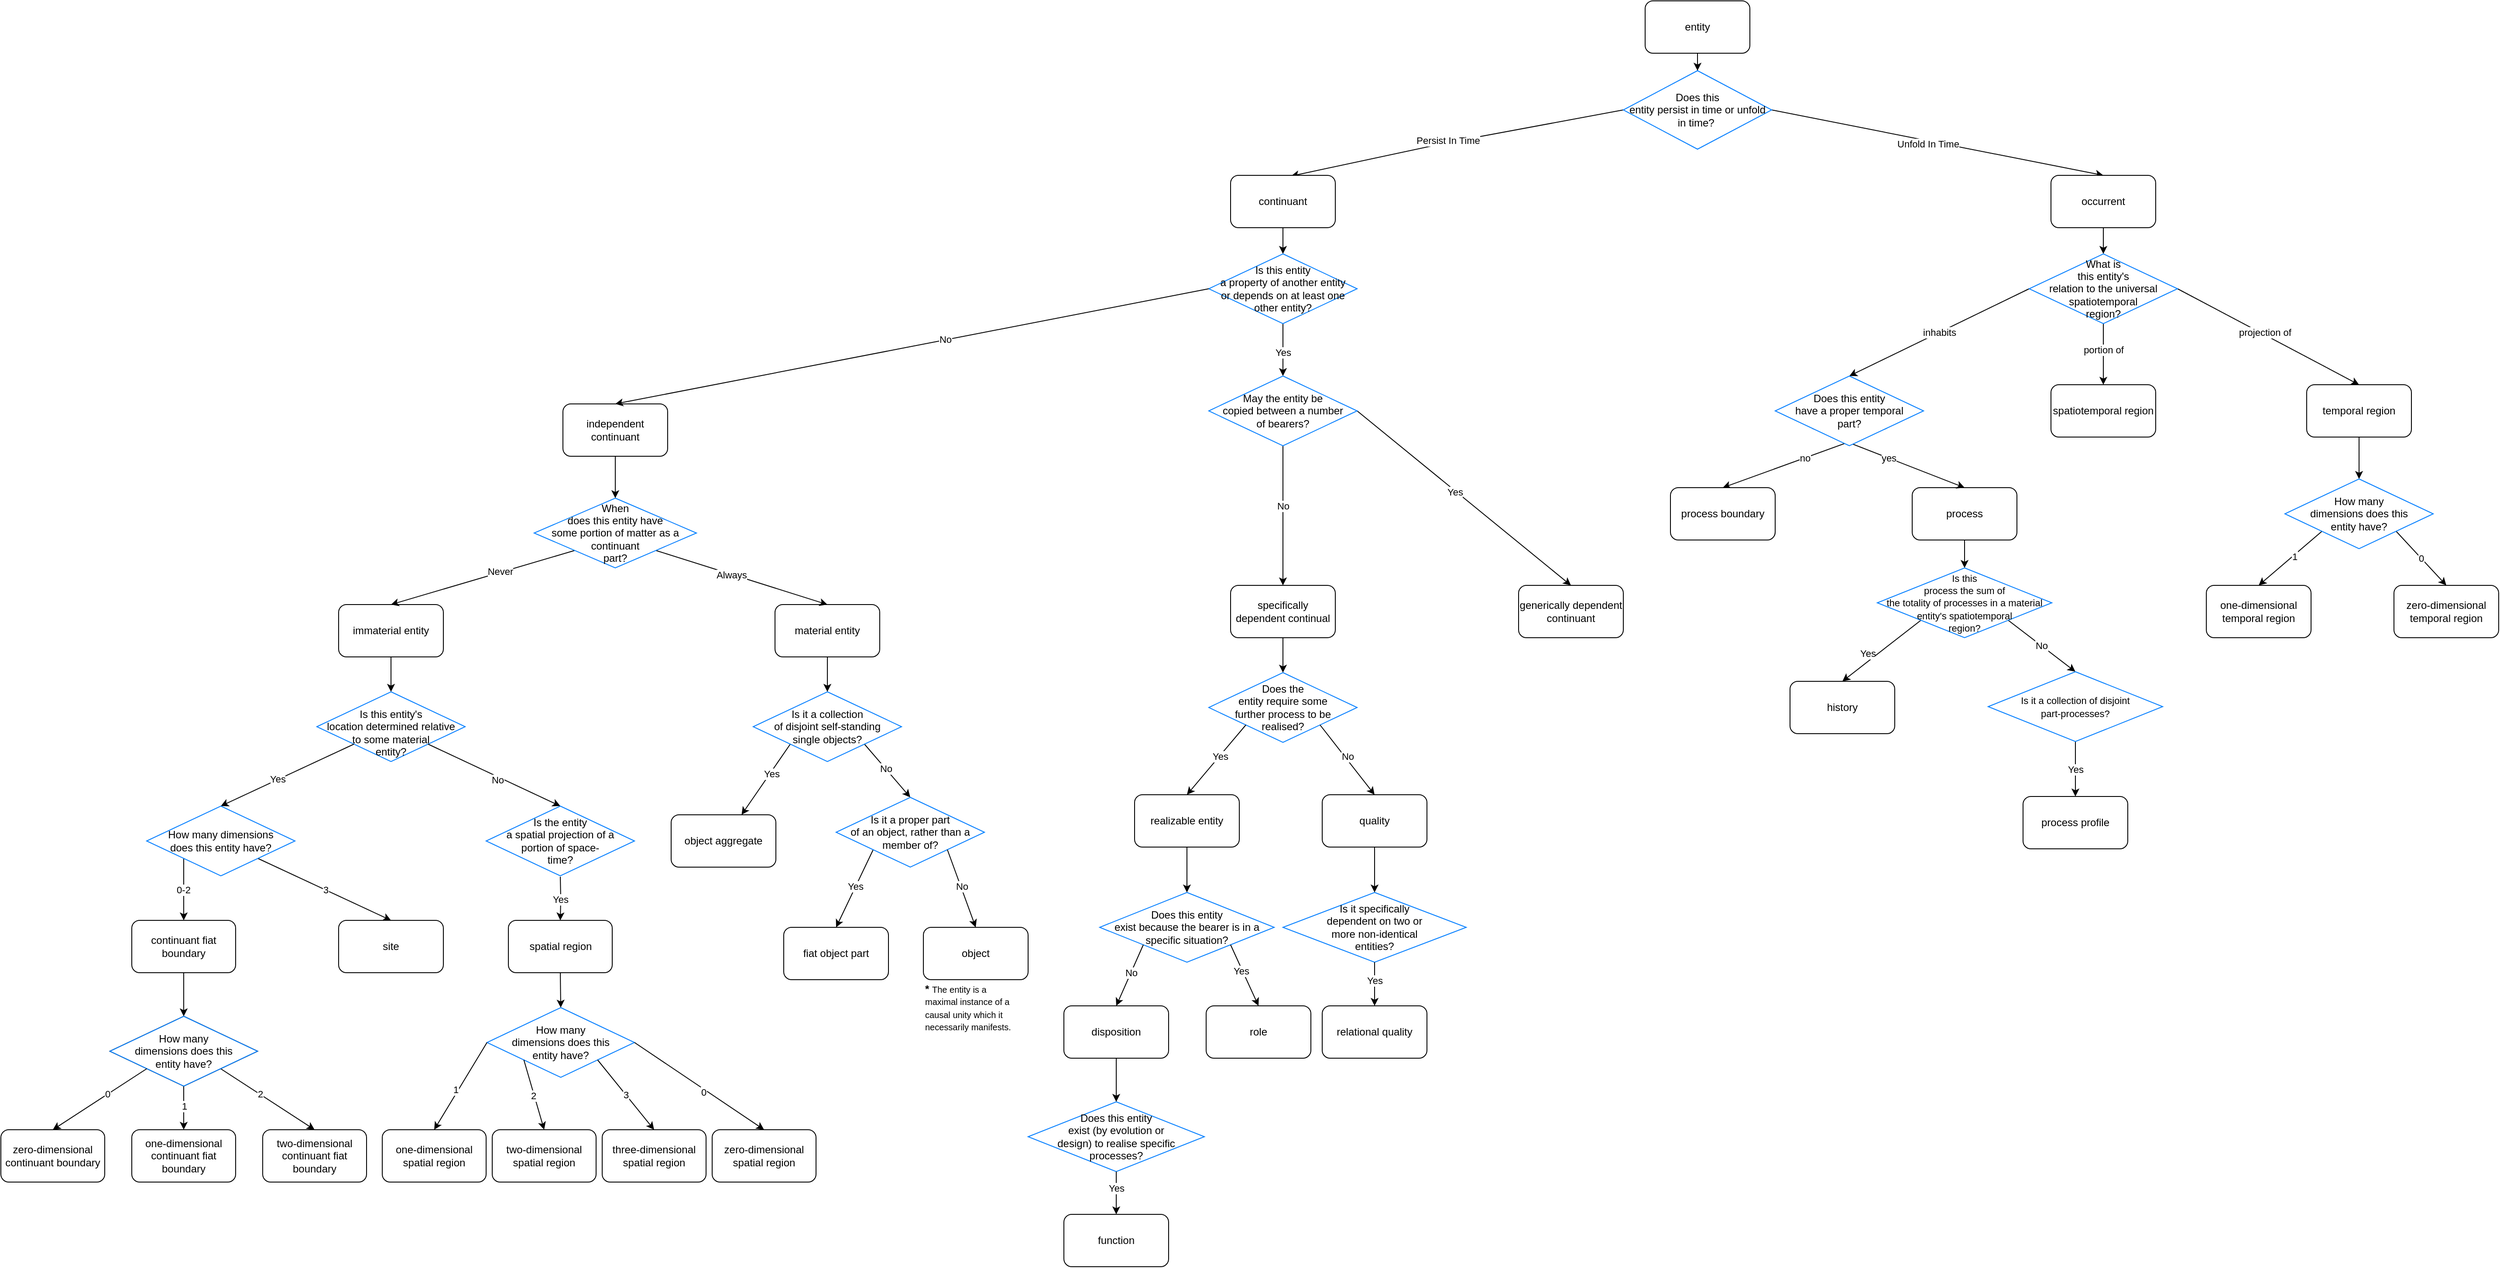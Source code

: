 <mxfile version="14.9.2" type="github" pages="3">
  <diagram id="ZpSXVwY4Fpyx30kcCnn2" name="new">
    <mxGraphModel dx="2390" dy="644" grid="1" gridSize="10" guides="1" tooltips="1" connect="1" arrows="1" fold="1" page="1" pageScale="1" pageWidth="1169" pageHeight="827" math="0" shadow="0">
      <root>
        <mxCell id="0" />
        <mxCell id="1" parent="0" />
        <mxCell id="7tf9QUAhqpp5ZMHyf5yW-3" style="edgeStyle=orthogonalEdgeStyle;rounded=0;orthogonalLoop=1;jettySize=auto;html=1;exitX=0.5;exitY=1;exitDx=0;exitDy=0;" parent="1" source="7tf9QUAhqpp5ZMHyf5yW-1" target="7tf9QUAhqpp5ZMHyf5yW-2" edge="1">
          <mxGeometry relative="1" as="geometry" />
        </mxCell>
        <mxCell id="7tf9QUAhqpp5ZMHyf5yW-1" value="entity" style="rounded=1;whiteSpace=wrap;html=1;" parent="1" vertex="1">
          <mxGeometry x="747" y="58" width="120" height="60" as="geometry" />
        </mxCell>
        <mxCell id="7tf9QUAhqpp5ZMHyf5yW-6" style="rounded=0;orthogonalLoop=1;jettySize=auto;html=1;exitX=0;exitY=0.5;exitDx=0;exitDy=0;entryX=0.578;entryY=0.013;entryDx=0;entryDy=0;entryPerimeter=0;" parent="1" source="7tf9QUAhqpp5ZMHyf5yW-2" target="7tf9QUAhqpp5ZMHyf5yW-4" edge="1">
          <mxGeometry relative="1" as="geometry">
            <Array as="points">
              <mxPoint x="523" y="220" />
            </Array>
          </mxGeometry>
        </mxCell>
        <mxCell id="hiO9VmSxXJZ0S8sMKiFD-1" value="Persist In Time" style="edgeLabel;html=1;align=center;verticalAlign=middle;resizable=0;points=[];" parent="7tf9QUAhqpp5ZMHyf5yW-6" vertex="1" connectable="0">
          <mxGeometry x="0.053" y="-3" relative="1" as="geometry">
            <mxPoint as="offset" />
          </mxGeometry>
        </mxCell>
        <mxCell id="7tf9QUAhqpp5ZMHyf5yW-7" style="rounded=0;orthogonalLoop=1;jettySize=auto;html=1;exitX=1;exitY=0.5;exitDx=0;exitDy=0;entryX=0.5;entryY=0;entryDx=0;entryDy=0;" parent="1" source="7tf9QUAhqpp5ZMHyf5yW-2" target="7tf9QUAhqpp5ZMHyf5yW-5" edge="1">
          <mxGeometry relative="1" as="geometry" />
        </mxCell>
        <mxCell id="hiO9VmSxXJZ0S8sMKiFD-2" value="No" style="edgeLabel;html=1;align=center;verticalAlign=middle;resizable=0;points=[];" parent="7tf9QUAhqpp5ZMHyf5yW-7" vertex="1" connectable="0">
          <mxGeometry x="-0.11" relative="1" as="geometry">
            <mxPoint x="11" y="4" as="offset" />
          </mxGeometry>
        </mxCell>
        <mxCell id="Zn6khmz5GUfmGXHjrIoc-1" value="Unfold In Time" style="edgeLabel;html=1;align=center;verticalAlign=middle;resizable=0;points=[];" parent="7tf9QUAhqpp5ZMHyf5yW-7" vertex="1" connectable="0">
          <mxGeometry x="-0.055" y="-3" relative="1" as="geometry">
            <mxPoint as="offset" />
          </mxGeometry>
        </mxCell>
        <mxCell id="7tf9QUAhqpp5ZMHyf5yW-2" value="&lt;font&gt;&lt;font style=&quot;font-size: 12px&quot;&gt;Does this &lt;br&gt;entity persist in time or unfold in time?&amp;nbsp;&lt;/font&gt;&lt;br&gt;&lt;/font&gt;" style="rhombus;whiteSpace=wrap;html=1;strokeColor=#007FFF;" parent="1" vertex="1">
          <mxGeometry x="722" y="138" width="170" height="90" as="geometry" />
        </mxCell>
        <mxCell id="7tf9QUAhqpp5ZMHyf5yW-10" style="edgeStyle=none;rounded=0;orthogonalLoop=1;jettySize=auto;html=1;exitX=0.5;exitY=1;exitDx=0;exitDy=0;entryX=0.5;entryY=0;entryDx=0;entryDy=0;" parent="1" source="7tf9QUAhqpp5ZMHyf5yW-4" target="7tf9QUAhqpp5ZMHyf5yW-9" edge="1">
          <mxGeometry relative="1" as="geometry" />
        </mxCell>
        <mxCell id="7tf9QUAhqpp5ZMHyf5yW-4" value="continuant" style="rounded=1;whiteSpace=wrap;html=1;" parent="1" vertex="1">
          <mxGeometry x="272" y="258" width="120" height="60" as="geometry" />
        </mxCell>
        <mxCell id="7tf9QUAhqpp5ZMHyf5yW-12" style="edgeStyle=none;rounded=0;orthogonalLoop=1;jettySize=auto;html=1;exitX=0.5;exitY=1;exitDx=0;exitDy=0;" parent="1" source="7tf9QUAhqpp5ZMHyf5yW-5" target="7tf9QUAhqpp5ZMHyf5yW-11" edge="1">
          <mxGeometry relative="1" as="geometry" />
        </mxCell>
        <mxCell id="7tf9QUAhqpp5ZMHyf5yW-5" value="occurrent" style="rounded=1;whiteSpace=wrap;html=1;" parent="1" vertex="1">
          <mxGeometry x="1212" y="258" width="120" height="60" as="geometry" />
        </mxCell>
        <mxCell id="7tf9QUAhqpp5ZMHyf5yW-8" value="generically dependent continuant" style="rounded=1;whiteSpace=wrap;html=1;" parent="1" vertex="1">
          <mxGeometry x="602" y="728" width="120" height="60" as="geometry" />
        </mxCell>
        <mxCell id="7tf9QUAhqpp5ZMHyf5yW-15" style="edgeStyle=none;rounded=0;orthogonalLoop=1;jettySize=auto;html=1;exitX=1;exitY=0.5;exitDx=0;exitDy=0;entryX=0.5;entryY=0;entryDx=0;entryDy=0;" parent="1" source="hiO9VmSxXJZ0S8sMKiFD-8" target="7tf9QUAhqpp5ZMHyf5yW-8" edge="1">
          <mxGeometry relative="1" as="geometry" />
        </mxCell>
        <mxCell id="hiO9VmSxXJZ0S8sMKiFD-12" value="Yes" style="edgeLabel;html=1;align=center;verticalAlign=middle;resizable=0;points=[];" parent="7tf9QUAhqpp5ZMHyf5yW-15" vertex="1" connectable="0">
          <mxGeometry x="-0.08" y="-1" relative="1" as="geometry">
            <mxPoint as="offset" />
          </mxGeometry>
        </mxCell>
        <mxCell id="7tf9QUAhqpp5ZMHyf5yW-17" style="edgeStyle=none;rounded=0;orthogonalLoop=1;jettySize=auto;html=1;exitX=0.5;exitY=1;exitDx=0;exitDy=0;" parent="1" source="7tf9QUAhqpp5ZMHyf5yW-9" target="hiO9VmSxXJZ0S8sMKiFD-8" edge="1">
          <mxGeometry relative="1" as="geometry">
            <mxPoint x="67" y="438" as="sourcePoint" />
          </mxGeometry>
        </mxCell>
        <mxCell id="hiO9VmSxXJZ0S8sMKiFD-11" value="Yes" style="edgeLabel;html=1;align=center;verticalAlign=middle;resizable=0;points=[];" parent="7tf9QUAhqpp5ZMHyf5yW-17" vertex="1" connectable="0">
          <mxGeometry x="-0.262" y="3" relative="1" as="geometry">
            <mxPoint x="-3" y="11" as="offset" />
          </mxGeometry>
        </mxCell>
        <mxCell id="7tf9QUAhqpp5ZMHyf5yW-9" value="Is this entity &lt;br&gt;a property of another&amp;nbsp;entity &lt;br&gt;or depends on at least one other entity?" style="rhombus;whiteSpace=wrap;html=1;strokeColor=#007FFF;" parent="1" vertex="1">
          <mxGeometry x="247" y="348" width="170" height="80" as="geometry" />
        </mxCell>
        <mxCell id="7tf9QUAhqpp5ZMHyf5yW-90" value="inhabits" style="edgeStyle=none;rounded=0;orthogonalLoop=1;jettySize=auto;html=1;entryX=0.5;entryY=0;entryDx=0;entryDy=0;exitX=0;exitY=0.5;exitDx=0;exitDy=0;" parent="1" source="7tf9QUAhqpp5ZMHyf5yW-11" target="SgxLUe1fFd-I8KDMhxSj-47" edge="1">
          <mxGeometry relative="1" as="geometry">
            <mxPoint x="1203" y="408" as="sourcePoint" />
          </mxGeometry>
        </mxCell>
        <mxCell id="7tf9QUAhqpp5ZMHyf5yW-91" value="no" style="edgeStyle=none;rounded=0;orthogonalLoop=1;jettySize=auto;html=1;entryX=0.5;entryY=0;entryDx=0;entryDy=0;exitX=1;exitY=1;exitDx=0;exitDy=0;" parent="1" source="SgxLUe1fFd-I8KDMhxSj-47" target="7tf9QUAhqpp5ZMHyf5yW-87" edge="1">
          <mxGeometry relative="1" as="geometry" />
        </mxCell>
        <mxCell id="7tf9QUAhqpp5ZMHyf5yW-92" value="portion of" style="edgeStyle=none;rounded=0;orthogonalLoop=1;jettySize=auto;html=1;entryX=0.5;entryY=0;entryDx=0;entryDy=0;exitX=0.5;exitY=1;exitDx=0;exitDy=0;" parent="1" edge="1">
          <mxGeometry x="-0.143" relative="1" as="geometry">
            <mxPoint x="1272" y="428" as="sourcePoint" />
            <mxPoint x="1272" y="498" as="targetPoint" />
            <mxPoint as="offset" />
          </mxGeometry>
        </mxCell>
        <mxCell id="7tf9QUAhqpp5ZMHyf5yW-93" value="projection of" style="edgeStyle=none;rounded=0;orthogonalLoop=1;jettySize=auto;html=1;entryX=0.5;entryY=0;entryDx=0;entryDy=0;exitX=1;exitY=0.5;exitDx=0;exitDy=0;" parent="1" source="7tf9QUAhqpp5ZMHyf5yW-11" target="7tf9QUAhqpp5ZMHyf5yW-89" edge="1">
          <mxGeometry x="-0.05" y="3" relative="1" as="geometry">
            <mxPoint as="offset" />
          </mxGeometry>
        </mxCell>
        <mxCell id="7tf9QUAhqpp5ZMHyf5yW-11" value="What is&lt;br&gt;this entity&#39;s&lt;br&gt;relation to the universal&lt;br&gt;spatiotemporal&lt;br&gt;region?" style="rhombus;whiteSpace=wrap;html=1;strokeColor=#007FFF;" parent="1" vertex="1">
          <mxGeometry x="1187" y="348" width="170" height="80" as="geometry" />
        </mxCell>
        <mxCell id="7tf9QUAhqpp5ZMHyf5yW-95" style="edgeStyle=none;rounded=0;orthogonalLoop=1;jettySize=auto;html=1;exitX=0.5;exitY=1;exitDx=0;exitDy=0;entryX=0.5;entryY=0;entryDx=0;entryDy=0;" parent="1" source="7tf9QUAhqpp5ZMHyf5yW-86" target="7tf9QUAhqpp5ZMHyf5yW-94" edge="1">
          <mxGeometry relative="1" as="geometry" />
        </mxCell>
        <mxCell id="Zn6khmz5GUfmGXHjrIoc-79" value="No" style="edgeStyle=none;rounded=0;orthogonalLoop=1;jettySize=auto;html=1;exitX=1;exitY=1;exitDx=0;exitDy=0;entryX=0.5;entryY=0;entryDx=0;entryDy=0;" parent="1" source="7tf9QUAhqpp5ZMHyf5yW-94" target="C-2I8JzMY-JGrmDNcIf2-1" edge="1">
          <mxGeometry relative="1" as="geometry" />
        </mxCell>
        <mxCell id="7tf9QUAhqpp5ZMHyf5yW-86" value="process" style="rounded=1;whiteSpace=wrap;html=1;" parent="1" vertex="1">
          <mxGeometry x="1053" y="616" width="120" height="60" as="geometry" />
        </mxCell>
        <mxCell id="7tf9QUAhqpp5ZMHyf5yW-87" value="process boundary" style="rounded=1;whiteSpace=wrap;html=1;" parent="1" vertex="1">
          <mxGeometry x="776" y="616" width="120" height="60" as="geometry" />
        </mxCell>
        <mxCell id="7tf9QUAhqpp5ZMHyf5yW-88" value="spatiotemporal region" style="rounded=1;whiteSpace=wrap;html=1;" parent="1" vertex="1">
          <mxGeometry x="1212" y="498" width="120" height="60" as="geometry" />
        </mxCell>
        <mxCell id="7tf9QUAhqpp5ZMHyf5yW-101" style="edgeStyle=none;rounded=0;orthogonalLoop=1;jettySize=auto;html=1;exitX=0.5;exitY=1;exitDx=0;exitDy=0;" parent="1" source="7tf9QUAhqpp5ZMHyf5yW-89" target="7tf9QUAhqpp5ZMHyf5yW-100" edge="1">
          <mxGeometry relative="1" as="geometry" />
        </mxCell>
        <mxCell id="7tf9QUAhqpp5ZMHyf5yW-89" value="temporal region" style="rounded=1;whiteSpace=wrap;html=1;" parent="1" vertex="1">
          <mxGeometry x="1505" y="498" width="120" height="60" as="geometry" />
        </mxCell>
        <mxCell id="7tf9QUAhqpp5ZMHyf5yW-98" style="edgeStyle=none;rounded=0;orthogonalLoop=1;jettySize=auto;html=1;exitX=0;exitY=1;exitDx=0;exitDy=0;entryX=0.5;entryY=0;entryDx=0;entryDy=0;" parent="1" source="7tf9QUAhqpp5ZMHyf5yW-94" target="7tf9QUAhqpp5ZMHyf5yW-96" edge="1">
          <mxGeometry relative="1" as="geometry">
            <mxPoint x="833" y="814" as="sourcePoint" />
            <Array as="points" />
          </mxGeometry>
        </mxCell>
        <mxCell id="SgxLUe1fFd-I8KDMhxSj-45" value="Yes" style="edgeLabel;html=1;align=center;verticalAlign=middle;resizable=0;points=[];" parent="7tf9QUAhqpp5ZMHyf5yW-98" vertex="1" connectable="0">
          <mxGeometry x="0.336" y="2" relative="1" as="geometry">
            <mxPoint x="-2" y="-10" as="offset" />
          </mxGeometry>
        </mxCell>
        <mxCell id="7tf9QUAhqpp5ZMHyf5yW-94" value="&lt;font style=&quot;font-size: 11px&quot;&gt;Is this&lt;br&gt;process the sum of&lt;br&gt;the totality of processes in a material entity&#39;s spatiotemporal&lt;br&gt;region?&lt;/font&gt;" style="rhombus;whiteSpace=wrap;html=1;strokeColor=#007FFF;" parent="1" vertex="1">
          <mxGeometry x="1013" y="708" width="200" height="80" as="geometry" />
        </mxCell>
        <mxCell id="7tf9QUAhqpp5ZMHyf5yW-96" value="history" style="rounded=1;whiteSpace=wrap;html=1;" parent="1" vertex="1">
          <mxGeometry x="913" y="838" width="120" height="60" as="geometry" />
        </mxCell>
        <mxCell id="7tf9QUAhqpp5ZMHyf5yW-104" style="edgeStyle=none;rounded=0;orthogonalLoop=1;jettySize=auto;html=1;exitX=0;exitY=1;exitDx=0;exitDy=0;entryX=0.5;entryY=0;entryDx=0;entryDy=0;" parent="1" source="7tf9QUAhqpp5ZMHyf5yW-100" target="7tf9QUAhqpp5ZMHyf5yW-102" edge="1">
          <mxGeometry relative="1" as="geometry">
            <mxPoint x="1522.5" y="688" as="sourcePoint" />
          </mxGeometry>
        </mxCell>
        <mxCell id="SgxLUe1fFd-I8KDMhxSj-46" value="1" style="edgeLabel;html=1;align=center;verticalAlign=middle;resizable=0;points=[];" parent="7tf9QUAhqpp5ZMHyf5yW-104" vertex="1" connectable="0">
          <mxGeometry x="-0.104" y="1" relative="1" as="geometry">
            <mxPoint as="offset" />
          </mxGeometry>
        </mxCell>
        <mxCell id="7tf9QUAhqpp5ZMHyf5yW-105" value="0" style="edgeStyle=none;rounded=0;orthogonalLoop=1;jettySize=auto;html=1;exitX=1;exitY=1;exitDx=0;exitDy=0;entryX=0.5;entryY=0;entryDx=0;entryDy=0;" parent="1" source="7tf9QUAhqpp5ZMHyf5yW-100" target="7tf9QUAhqpp5ZMHyf5yW-103" edge="1">
          <mxGeometry relative="1" as="geometry">
            <mxPoint x="1607.5" y="688" as="sourcePoint" />
          </mxGeometry>
        </mxCell>
        <mxCell id="7tf9QUAhqpp5ZMHyf5yW-100" value="&lt;span&gt;How many&lt;/span&gt;&lt;br&gt;&lt;span&gt;dimensions does this&lt;/span&gt;&lt;br&gt;&lt;span&gt;entity have?&lt;/span&gt;" style="rhombus;whiteSpace=wrap;html=1;strokeColor=#007FFF;" parent="1" vertex="1">
          <mxGeometry x="1480" y="606" width="170" height="80" as="geometry" />
        </mxCell>
        <mxCell id="7tf9QUAhqpp5ZMHyf5yW-102" value="one-dimensional temporal region" style="rounded=1;whiteSpace=wrap;html=1;" parent="1" vertex="1">
          <mxGeometry x="1390" y="728" width="120" height="60" as="geometry" />
        </mxCell>
        <mxCell id="7tf9QUAhqpp5ZMHyf5yW-103" value="zero-dimensional temporal region" style="rounded=1;whiteSpace=wrap;html=1;" parent="1" vertex="1">
          <mxGeometry x="1605" y="728" width="120" height="60" as="geometry" />
        </mxCell>
        <mxCell id="hiO9VmSxXJZ0S8sMKiFD-5" value="" style="group" parent="1" vertex="1" connectable="0">
          <mxGeometry x="-1130" y="520" width="1130" height="872" as="geometry" />
        </mxCell>
        <mxCell id="7tf9QUAhqpp5ZMHyf5yW-13" value="independent continuant" style="rounded=1;whiteSpace=wrap;html=1;" parent="hiO9VmSxXJZ0S8sMKiFD-5" vertex="1">
          <mxGeometry x="637" width="120" height="60" as="geometry" />
        </mxCell>
        <mxCell id="7tf9QUAhqpp5ZMHyf5yW-18" value="immaterial entity" style="rounded=1;whiteSpace=wrap;html=1;" parent="hiO9VmSxXJZ0S8sMKiFD-5" vertex="1">
          <mxGeometry x="380" y="230" width="120" height="60" as="geometry" />
        </mxCell>
        <mxCell id="7tf9QUAhqpp5ZMHyf5yW-19" value="material entity" style="rounded=1;whiteSpace=wrap;html=1;" parent="hiO9VmSxXJZ0S8sMKiFD-5" vertex="1">
          <mxGeometry x="880" y="230" width="120" height="60" as="geometry" />
        </mxCell>
        <mxCell id="7tf9QUAhqpp5ZMHyf5yW-22" style="edgeStyle=none;rounded=0;orthogonalLoop=1;jettySize=auto;html=1;exitX=0;exitY=1;exitDx=0;exitDy=0;entryX=0.5;entryY=0;entryDx=0;entryDy=0;" parent="hiO9VmSxXJZ0S8sMKiFD-5" source="7tf9QUAhqpp5ZMHyf5yW-20" target="7tf9QUAhqpp5ZMHyf5yW-18" edge="1">
          <mxGeometry relative="1" as="geometry">
            <mxPoint x="650.5" y="190" as="sourcePoint" />
          </mxGeometry>
        </mxCell>
        <mxCell id="SgxLUe1fFd-I8KDMhxSj-9" value="Never" style="edgeLabel;html=1;align=center;verticalAlign=middle;resizable=0;points=[];" parent="7tf9QUAhqpp5ZMHyf5yW-22" vertex="1" connectable="0">
          <mxGeometry x="-0.189" y="-1" relative="1" as="geometry">
            <mxPoint as="offset" />
          </mxGeometry>
        </mxCell>
        <mxCell id="7tf9QUAhqpp5ZMHyf5yW-23" style="edgeStyle=none;rounded=0;orthogonalLoop=1;jettySize=auto;html=1;exitX=1;exitY=1;exitDx=0;exitDy=0;entryX=0.5;entryY=0;entryDx=0;entryDy=0;" parent="hiO9VmSxXJZ0S8sMKiFD-5" source="7tf9QUAhqpp5ZMHyf5yW-20" target="7tf9QUAhqpp5ZMHyf5yW-19" edge="1">
          <mxGeometry relative="1" as="geometry">
            <mxPoint x="743.5" y="190" as="sourcePoint" />
          </mxGeometry>
        </mxCell>
        <mxCell id="SgxLUe1fFd-I8KDMhxSj-10" value="Always" style="edgeLabel;html=1;align=center;verticalAlign=middle;resizable=0;points=[];" parent="7tf9QUAhqpp5ZMHyf5yW-23" vertex="1" connectable="0">
          <mxGeometry x="-0.146" y="-1" relative="1" as="geometry">
            <mxPoint x="3" as="offset" />
          </mxGeometry>
        </mxCell>
        <mxCell id="7tf9QUAhqpp5ZMHyf5yW-20" value="&lt;span&gt;When&lt;br&gt;does&amp;nbsp;&lt;/span&gt;&lt;span&gt;this entity have&lt;/span&gt;&lt;br&gt;&lt;span&gt;some portion of&amp;nbsp;matter as a&lt;/span&gt;&lt;br&gt;&lt;span&gt;continuant&lt;/span&gt;&lt;br&gt;&lt;span&gt;part?&lt;/span&gt;" style="rhombus;whiteSpace=wrap;html=1;strokeColor=#007FFF;" parent="hiO9VmSxXJZ0S8sMKiFD-5" vertex="1">
          <mxGeometry x="604" y="108" width="186" height="80" as="geometry" />
        </mxCell>
        <mxCell id="7tf9QUAhqpp5ZMHyf5yW-21" style="edgeStyle=none;rounded=0;orthogonalLoop=1;jettySize=auto;html=1;exitX=0.5;exitY=1;exitDx=0;exitDy=0;entryX=0.5;entryY=0;entryDx=0;entryDy=0;" parent="hiO9VmSxXJZ0S8sMKiFD-5" source="7tf9QUAhqpp5ZMHyf5yW-13" target="7tf9QUAhqpp5ZMHyf5yW-20" edge="1">
          <mxGeometry relative="1" as="geometry" />
        </mxCell>
        <mxCell id="7tf9QUAhqpp5ZMHyf5yW-30" value="&lt;font&gt;&lt;font style=&quot;font-size: 6px&quot;&gt;&lt;br&gt;&lt;/font&gt;&lt;font style=&quot;font-size: 12px&quot;&gt;Is this entity&#39;s&lt;br&gt;location determined relative&lt;br&gt;to some material&lt;br&gt;entity?&lt;/font&gt;&lt;/font&gt;" style="rhombus;whiteSpace=wrap;html=1;strokeColor=#007FFF;" parent="hiO9VmSxXJZ0S8sMKiFD-5" vertex="1">
          <mxGeometry x="355" y="330" width="170" height="80" as="geometry" />
        </mxCell>
        <mxCell id="7tf9QUAhqpp5ZMHyf5yW-31" style="edgeStyle=none;rounded=0;orthogonalLoop=1;jettySize=auto;html=1;exitX=0.5;exitY=1;exitDx=0;exitDy=0;entryX=0.5;entryY=0;entryDx=0;entryDy=0;" parent="hiO9VmSxXJZ0S8sMKiFD-5" source="7tf9QUAhqpp5ZMHyf5yW-18" target="7tf9QUAhqpp5ZMHyf5yW-30" edge="1">
          <mxGeometry relative="1" as="geometry" />
        </mxCell>
        <mxCell id="7tf9QUAhqpp5ZMHyf5yW-32" value="continuant fiat boundary" style="rounded=1;whiteSpace=wrap;html=1;" parent="hiO9VmSxXJZ0S8sMKiFD-5" vertex="1">
          <mxGeometry x="143" y="592" width="119" height="60" as="geometry" />
        </mxCell>
        <mxCell id="7tf9QUAhqpp5ZMHyf5yW-35" style="edgeStyle=none;rounded=0;orthogonalLoop=1;jettySize=auto;html=1;exitX=0;exitY=1;exitDx=0;exitDy=0;entryX=0.5;entryY=0;entryDx=0;entryDy=0;" parent="hiO9VmSxXJZ0S8sMKiFD-5" source="7tf9QUAhqpp5ZMHyf5yW-30" target="SgxLUe1fFd-I8KDMhxSj-28" edge="1">
          <mxGeometry relative="1" as="geometry">
            <mxPoint x="280" y="460" as="targetPoint" />
          </mxGeometry>
        </mxCell>
        <mxCell id="SgxLUe1fFd-I8KDMhxSj-27" value="Yes" style="edgeLabel;html=1;align=center;verticalAlign=middle;resizable=0;points=[];" parent="7tf9QUAhqpp5ZMHyf5yW-35" vertex="1" connectable="0">
          <mxGeometry x="-0.809" relative="1" as="geometry">
            <mxPoint x="-73" y="33" as="offset" />
          </mxGeometry>
        </mxCell>
        <mxCell id="7tf9QUAhqpp5ZMHyf5yW-33" value="site" style="rounded=1;whiteSpace=wrap;html=1;" parent="hiO9VmSxXJZ0S8sMKiFD-5" vertex="1">
          <mxGeometry x="380" y="592" width="120" height="60" as="geometry" />
        </mxCell>
        <mxCell id="7tf9QUAhqpp5ZMHyf5yW-36" style="edgeStyle=none;rounded=0;orthogonalLoop=1;jettySize=auto;html=1;exitX=1;exitY=1;exitDx=0;exitDy=0;entryX=0.5;entryY=0;entryDx=0;entryDy=0;" parent="hiO9VmSxXJZ0S8sMKiFD-5" source="SgxLUe1fFd-I8KDMhxSj-28" target="7tf9QUAhqpp5ZMHyf5yW-33" edge="1">
          <mxGeometry relative="1" as="geometry" />
        </mxCell>
        <mxCell id="SgxLUe1fFd-I8KDMhxSj-34" value="3" style="edgeLabel;html=1;align=center;verticalAlign=middle;resizable=0;points=[];" parent="7tf9QUAhqpp5ZMHyf5yW-36" vertex="1" connectable="0">
          <mxGeometry x="0.059" y="-1" relative="1" as="geometry">
            <mxPoint x="-3" y="-3" as="offset" />
          </mxGeometry>
        </mxCell>
        <mxCell id="7tf9QUAhqpp5ZMHyf5yW-34" value="spatial region" style="rounded=1;whiteSpace=wrap;html=1;" parent="hiO9VmSxXJZ0S8sMKiFD-5" vertex="1">
          <mxGeometry x="574.5" y="592" width="119" height="60" as="geometry" />
        </mxCell>
        <mxCell id="7tf9QUAhqpp5ZMHyf5yW-37" style="edgeStyle=none;rounded=0;orthogonalLoop=1;jettySize=auto;html=1;exitX=1;exitY=1;exitDx=0;exitDy=0;entryX=0.5;entryY=0;entryDx=0;entryDy=0;" parent="hiO9VmSxXJZ0S8sMKiFD-5" source="7tf9QUAhqpp5ZMHyf5yW-30" target="SgxLUe1fFd-I8KDMhxSj-30" edge="1">
          <mxGeometry relative="1" as="geometry" />
        </mxCell>
        <mxCell id="SgxLUe1fFd-I8KDMhxSj-26" value="No" style="edgeLabel;html=1;align=center;verticalAlign=middle;resizable=0;points=[];" parent="7tf9QUAhqpp5ZMHyf5yW-37" vertex="1" connectable="0">
          <mxGeometry x="-0.152" y="3" relative="1" as="geometry">
            <mxPoint x="14" y="13" as="offset" />
          </mxGeometry>
        </mxCell>
        <mxCell id="7tf9QUAhqpp5ZMHyf5yW-38" value="" style="rhombus;whiteSpace=wrap;html=1;" parent="hiO9VmSxXJZ0S8sMKiFD-5" vertex="1">
          <mxGeometry x="118" y="702" width="169" height="80" as="geometry" />
        </mxCell>
        <mxCell id="7tf9QUAhqpp5ZMHyf5yW-39" style="edgeStyle=none;rounded=0;orthogonalLoop=1;jettySize=auto;html=1;exitX=0.5;exitY=1;exitDx=0;exitDy=0;entryX=0.5;entryY=0;entryDx=0;entryDy=0;" parent="hiO9VmSxXJZ0S8sMKiFD-5" source="7tf9QUAhqpp5ZMHyf5yW-32" target="7tf9QUAhqpp5ZMHyf5yW-38" edge="1">
          <mxGeometry relative="1" as="geometry" />
        </mxCell>
        <mxCell id="7tf9QUAhqpp5ZMHyf5yW-41" value="one-dimensional continuant fiat boundary" style="rounded=1;whiteSpace=wrap;html=1;" parent="hiO9VmSxXJZ0S8sMKiFD-5" vertex="1">
          <mxGeometry x="143" y="832" width="119" height="60" as="geometry" />
        </mxCell>
        <mxCell id="7tf9QUAhqpp5ZMHyf5yW-44" style="edgeStyle=none;rounded=0;orthogonalLoop=1;jettySize=auto;html=1;exitX=0.5;exitY=1;exitDx=0;exitDy=0;entryX=0.5;entryY=0;entryDx=0;entryDy=0;" parent="hiO9VmSxXJZ0S8sMKiFD-5" source="7tf9QUAhqpp5ZMHyf5yW-38" target="7tf9QUAhqpp5ZMHyf5yW-41" edge="1">
          <mxGeometry relative="1" as="geometry" />
        </mxCell>
        <mxCell id="SgxLUe1fFd-I8KDMhxSj-43" value="1" style="edgeLabel;html=1;align=center;verticalAlign=middle;resizable=0;points=[];" parent="7tf9QUAhqpp5ZMHyf5yW-44" vertex="1" connectable="0">
          <mxGeometry x="-0.088" relative="1" as="geometry">
            <mxPoint as="offset" />
          </mxGeometry>
        </mxCell>
        <mxCell id="7tf9QUAhqpp5ZMHyf5yW-42" value="two-dimensional continuant fiat boundary" style="rounded=1;whiteSpace=wrap;html=1;" parent="hiO9VmSxXJZ0S8sMKiFD-5" vertex="1">
          <mxGeometry x="293" y="832" width="119" height="60" as="geometry" />
        </mxCell>
        <mxCell id="7tf9QUAhqpp5ZMHyf5yW-45" style="edgeStyle=none;rounded=0;orthogonalLoop=1;jettySize=auto;html=1;exitX=1;exitY=1;exitDx=0;exitDy=0;entryX=0.5;entryY=0;entryDx=0;entryDy=0;" parent="hiO9VmSxXJZ0S8sMKiFD-5" source="7tf9QUAhqpp5ZMHyf5yW-38" target="7tf9QUAhqpp5ZMHyf5yW-42" edge="1">
          <mxGeometry relative="1" as="geometry" />
        </mxCell>
        <mxCell id="SgxLUe1fFd-I8KDMhxSj-44" value="2" style="edgeLabel;html=1;align=center;verticalAlign=middle;resizable=0;points=[];" parent="7tf9QUAhqpp5ZMHyf5yW-45" vertex="1" connectable="0">
          <mxGeometry x="-0.217" y="1" relative="1" as="geometry">
            <mxPoint x="2" y="2" as="offset" />
          </mxGeometry>
        </mxCell>
        <mxCell id="7tf9QUAhqpp5ZMHyf5yW-49" value="How many&lt;br&gt;dimensions does this&lt;br&gt;entity have?" style="rhombus;whiteSpace=wrap;html=1;strokeColor=#007FFF;" parent="hiO9VmSxXJZ0S8sMKiFD-5" vertex="1">
          <mxGeometry x="550" y="692" width="169" height="80" as="geometry" />
        </mxCell>
        <mxCell id="7tf9QUAhqpp5ZMHyf5yW-53" style="edgeStyle=none;rounded=0;orthogonalLoop=1;jettySize=auto;html=1;exitX=0.5;exitY=1;exitDx=0;exitDy=0;entryX=0.5;entryY=0;entryDx=0;entryDy=0;" parent="hiO9VmSxXJZ0S8sMKiFD-5" source="7tf9QUAhqpp5ZMHyf5yW-34" target="7tf9QUAhqpp5ZMHyf5yW-49" edge="1">
          <mxGeometry relative="1" as="geometry" />
        </mxCell>
        <mxCell id="7tf9QUAhqpp5ZMHyf5yW-50" value="one-dimensional spatial region" style="rounded=1;whiteSpace=wrap;html=1;" parent="hiO9VmSxXJZ0S8sMKiFD-5" vertex="1">
          <mxGeometry x="430" y="832" width="119" height="60" as="geometry" />
        </mxCell>
        <mxCell id="7tf9QUAhqpp5ZMHyf5yW-46" style="edgeStyle=none;rounded=0;orthogonalLoop=1;jettySize=auto;html=1;exitX=0;exitY=0.5;exitDx=0;exitDy=0;entryX=0.5;entryY=0;entryDx=0;entryDy=0;" parent="hiO9VmSxXJZ0S8sMKiFD-5" source="7tf9QUAhqpp5ZMHyf5yW-49" target="7tf9QUAhqpp5ZMHyf5yW-50" edge="1">
          <mxGeometry relative="1" as="geometry" />
        </mxCell>
        <mxCell id="SgxLUe1fFd-I8KDMhxSj-38" value="1" style="edgeLabel;html=1;align=center;verticalAlign=middle;resizable=0;points=[];" parent="7tf9QUAhqpp5ZMHyf5yW-46" vertex="1" connectable="0">
          <mxGeometry x="0.05" y="-1" relative="1" as="geometry">
            <mxPoint x="-4" y="2" as="offset" />
          </mxGeometry>
        </mxCell>
        <mxCell id="7tf9QUAhqpp5ZMHyf5yW-51" value="two-dimensional spatial region" style="rounded=1;whiteSpace=wrap;html=1;" parent="hiO9VmSxXJZ0S8sMKiFD-5" vertex="1">
          <mxGeometry x="556" y="832" width="119" height="60" as="geometry" />
        </mxCell>
        <mxCell id="7tf9QUAhqpp5ZMHyf5yW-47" style="edgeStyle=none;rounded=0;orthogonalLoop=1;jettySize=auto;html=1;exitX=0;exitY=1;exitDx=0;exitDy=0;entryX=0.5;entryY=0;entryDx=0;entryDy=0;" parent="hiO9VmSxXJZ0S8sMKiFD-5" source="7tf9QUAhqpp5ZMHyf5yW-49" target="7tf9QUAhqpp5ZMHyf5yW-51" edge="1">
          <mxGeometry relative="1" as="geometry" />
        </mxCell>
        <mxCell id="SgxLUe1fFd-I8KDMhxSj-39" value="2" style="edgeLabel;html=1;align=center;verticalAlign=middle;resizable=0;points=[];" parent="7tf9QUAhqpp5ZMHyf5yW-47" vertex="1" connectable="0">
          <mxGeometry x="0.022" y="-1" relative="1" as="geometry">
            <mxPoint as="offset" />
          </mxGeometry>
        </mxCell>
        <mxCell id="7tf9QUAhqpp5ZMHyf5yW-52" value="three-dimensional spatial region" style="rounded=1;whiteSpace=wrap;html=1;" parent="hiO9VmSxXJZ0S8sMKiFD-5" vertex="1">
          <mxGeometry x="682" y="832" width="119" height="60" as="geometry" />
        </mxCell>
        <mxCell id="7tf9QUAhqpp5ZMHyf5yW-48" style="edgeStyle=none;rounded=0;orthogonalLoop=1;jettySize=auto;html=1;entryX=0.5;entryY=0;entryDx=0;entryDy=0;exitX=1;exitY=1;exitDx=0;exitDy=0;" parent="hiO9VmSxXJZ0S8sMKiFD-5" source="7tf9QUAhqpp5ZMHyf5yW-49" target="7tf9QUAhqpp5ZMHyf5yW-52" edge="1">
          <mxGeometry relative="1" as="geometry">
            <mxPoint x="729" y="660" as="sourcePoint" />
          </mxGeometry>
        </mxCell>
        <mxCell id="SgxLUe1fFd-I8KDMhxSj-40" value="3" style="edgeLabel;html=1;align=center;verticalAlign=middle;resizable=0;points=[];" parent="7tf9QUAhqpp5ZMHyf5yW-48" vertex="1" connectable="0">
          <mxGeometry x="-0.004" relative="1" as="geometry">
            <mxPoint as="offset" />
          </mxGeometry>
        </mxCell>
        <mxCell id="7tf9QUAhqpp5ZMHyf5yW-54" value="zero-dimensional spatial region" style="rounded=1;whiteSpace=wrap;html=1;" parent="hiO9VmSxXJZ0S8sMKiFD-5" vertex="1">
          <mxGeometry x="808" y="832" width="119" height="60" as="geometry" />
        </mxCell>
        <mxCell id="7tf9QUAhqpp5ZMHyf5yW-55" style="edgeStyle=none;rounded=0;orthogonalLoop=1;jettySize=auto;html=1;entryX=0.5;entryY=0;entryDx=0;entryDy=0;exitX=1;exitY=0.5;exitDx=0;exitDy=0;" parent="hiO9VmSxXJZ0S8sMKiFD-5" source="7tf9QUAhqpp5ZMHyf5yW-49" target="7tf9QUAhqpp5ZMHyf5yW-54" edge="1">
          <mxGeometry relative="1" as="geometry" />
        </mxCell>
        <mxCell id="SgxLUe1fFd-I8KDMhxSj-41" value="0" style="edgeLabel;html=1;align=center;verticalAlign=middle;resizable=0;points=[];" parent="7tf9QUAhqpp5ZMHyf5yW-55" vertex="1" connectable="0">
          <mxGeometry x="0.083" y="-3" relative="1" as="geometry">
            <mxPoint as="offset" />
          </mxGeometry>
        </mxCell>
        <mxCell id="Zn6khmz5GUfmGXHjrIoc-2" style="rounded=0;orthogonalLoop=1;jettySize=auto;html=1;exitX=0;exitY=1;exitDx=0;exitDy=0;" parent="hiO9VmSxXJZ0S8sMKiFD-5" source="7tf9QUAhqpp5ZMHyf5yW-56" target="7tf9QUAhqpp5ZMHyf5yW-59" edge="1">
          <mxGeometry relative="1" as="geometry" />
        </mxCell>
        <mxCell id="Zn6khmz5GUfmGXHjrIoc-3" value="Yes" style="edgeLabel;html=1;align=center;verticalAlign=middle;resizable=0;points=[];" parent="Zn6khmz5GUfmGXHjrIoc-2" vertex="1" connectable="0">
          <mxGeometry x="-0.177" y="1" relative="1" as="geometry">
            <mxPoint as="offset" />
          </mxGeometry>
        </mxCell>
        <mxCell id="Zn6khmz5GUfmGXHjrIoc-73" style="edgeStyle=none;rounded=0;orthogonalLoop=1;jettySize=auto;html=1;exitX=1;exitY=1;exitDx=0;exitDy=0;entryX=0.5;entryY=0;entryDx=0;entryDy=0;" parent="hiO9VmSxXJZ0S8sMKiFD-5" source="7tf9QUAhqpp5ZMHyf5yW-56" target="Zn6khmz5GUfmGXHjrIoc-72" edge="1">
          <mxGeometry relative="1" as="geometry" />
        </mxCell>
        <mxCell id="Zn6khmz5GUfmGXHjrIoc-74" value="No" style="edgeLabel;html=1;align=center;verticalAlign=middle;resizable=0;points=[];" parent="Zn6khmz5GUfmGXHjrIoc-73" vertex="1" connectable="0">
          <mxGeometry x="-0.079" relative="1" as="geometry">
            <mxPoint as="offset" />
          </mxGeometry>
        </mxCell>
        <mxCell id="7tf9QUAhqpp5ZMHyf5yW-56" value="Is it a collection &lt;br&gt;of disjoint self-standing &lt;br&gt;single objects?" style="rhombus;whiteSpace=wrap;html=1;strokeColor=#007FFF;" parent="hiO9VmSxXJZ0S8sMKiFD-5" vertex="1">
          <mxGeometry x="855" y="330" width="170" height="80" as="geometry" />
        </mxCell>
        <mxCell id="7tf9QUAhqpp5ZMHyf5yW-57" style="edgeStyle=none;rounded=0;orthogonalLoop=1;jettySize=auto;html=1;exitX=0.5;exitY=1;exitDx=0;exitDy=0;entryX=0.5;entryY=0;entryDx=0;entryDy=0;" parent="hiO9VmSxXJZ0S8sMKiFD-5" source="7tf9QUAhqpp5ZMHyf5yW-19" target="7tf9QUAhqpp5ZMHyf5yW-56" edge="1">
          <mxGeometry relative="1" as="geometry" />
        </mxCell>
        <mxCell id="7tf9QUAhqpp5ZMHyf5yW-58" value="fiat object part" style="rounded=1;whiteSpace=wrap;html=1;" parent="hiO9VmSxXJZ0S8sMKiFD-5" vertex="1">
          <mxGeometry x="890" y="600" width="120" height="60" as="geometry" />
        </mxCell>
        <mxCell id="7tf9QUAhqpp5ZMHyf5yW-63" style="edgeStyle=none;rounded=0;orthogonalLoop=1;jettySize=auto;html=1;exitX=0;exitY=1;exitDx=0;exitDy=0;entryX=0.5;entryY=0;entryDx=0;entryDy=0;" parent="hiO9VmSxXJZ0S8sMKiFD-5" source="Zn6khmz5GUfmGXHjrIoc-72" target="7tf9QUAhqpp5ZMHyf5yW-58" edge="1">
          <mxGeometry relative="1" as="geometry">
            <mxPoint x="897.5" y="522" as="sourcePoint" />
          </mxGeometry>
        </mxCell>
        <mxCell id="SgxLUe1fFd-I8KDMhxSj-13" value="Yes" style="edgeLabel;html=1;align=center;verticalAlign=middle;resizable=0;points=[];" parent="7tf9QUAhqpp5ZMHyf5yW-63" vertex="1" connectable="0">
          <mxGeometry x="-0.053" y="-1" relative="1" as="geometry">
            <mxPoint as="offset" />
          </mxGeometry>
        </mxCell>
        <mxCell id="7tf9QUAhqpp5ZMHyf5yW-59" value="object aggregate" style="rounded=1;whiteSpace=wrap;html=1;" parent="hiO9VmSxXJZ0S8sMKiFD-5" vertex="1">
          <mxGeometry x="761" y="471" width="120" height="60" as="geometry" />
        </mxCell>
        <mxCell id="7tf9QUAhqpp5ZMHyf5yW-65" value="" style="rhombus;whiteSpace=wrap;html=1;" parent="hiO9VmSxXJZ0S8sMKiFD-5" vertex="1">
          <mxGeometry x="118" y="702" width="169" height="80" as="geometry" />
        </mxCell>
        <mxCell id="7tf9QUAhqpp5ZMHyf5yW-67" value="&lt;span&gt;How many&lt;/span&gt;&lt;br&gt;&lt;span&gt;dimensions does this&lt;/span&gt;&lt;br&gt;&lt;span&gt;entity have?&lt;/span&gt;" style="rhombus;whiteSpace=wrap;html=1;strokeColor=#007FFF;" parent="hiO9VmSxXJZ0S8sMKiFD-5" vertex="1">
          <mxGeometry x="118" y="702" width="169" height="80" as="geometry" />
        </mxCell>
        <mxCell id="7tf9QUAhqpp5ZMHyf5yW-40" value="zero-dimensional continuant boundary" style="rounded=1;whiteSpace=wrap;html=1;" parent="hiO9VmSxXJZ0S8sMKiFD-5" vertex="1">
          <mxGeometry x="-7" y="832" width="119" height="60" as="geometry" />
        </mxCell>
        <mxCell id="7tf9QUAhqpp5ZMHyf5yW-43" style="edgeStyle=none;rounded=0;orthogonalLoop=1;jettySize=auto;html=1;exitX=0;exitY=1;exitDx=0;exitDy=0;entryX=0.5;entryY=0;entryDx=0;entryDy=0;" parent="hiO9VmSxXJZ0S8sMKiFD-5" source="7tf9QUAhqpp5ZMHyf5yW-38" target="7tf9QUAhqpp5ZMHyf5yW-40" edge="1">
          <mxGeometry relative="1" as="geometry" />
        </mxCell>
        <mxCell id="SgxLUe1fFd-I8KDMhxSj-42" value="0" style="edgeLabel;html=1;align=center;verticalAlign=middle;resizable=0;points=[];" parent="7tf9QUAhqpp5ZMHyf5yW-43" vertex="1" connectable="0">
          <mxGeometry x="-0.163" y="-1" relative="1" as="geometry">
            <mxPoint as="offset" />
          </mxGeometry>
        </mxCell>
        <mxCell id="SgxLUe1fFd-I8KDMhxSj-29" style="edgeStyle=orthogonalEdgeStyle;rounded=0;orthogonalLoop=1;jettySize=auto;html=1;exitX=0;exitY=1;exitDx=0;exitDy=0;" parent="hiO9VmSxXJZ0S8sMKiFD-5" source="SgxLUe1fFd-I8KDMhxSj-28" target="7tf9QUAhqpp5ZMHyf5yW-32" edge="1">
          <mxGeometry relative="1" as="geometry" />
        </mxCell>
        <mxCell id="SgxLUe1fFd-I8KDMhxSj-33" value="0-2" style="edgeLabel;html=1;align=center;verticalAlign=middle;resizable=0;points=[];" parent="SgxLUe1fFd-I8KDMhxSj-29" vertex="1" connectable="0">
          <mxGeometry x="0.081" y="-1" relative="1" as="geometry">
            <mxPoint y="-3" as="offset" />
          </mxGeometry>
        </mxCell>
        <mxCell id="SgxLUe1fFd-I8KDMhxSj-28" value="How many dimensions&lt;br&gt;does this entity have?" style="rhombus;whiteSpace=wrap;html=1;strokeColor=#007FFF;" parent="hiO9VmSxXJZ0S8sMKiFD-5" vertex="1">
          <mxGeometry x="160" y="461" width="170" height="80" as="geometry" />
        </mxCell>
        <mxCell id="SgxLUe1fFd-I8KDMhxSj-32" style="edgeStyle=orthogonalEdgeStyle;rounded=0;orthogonalLoop=1;jettySize=auto;html=1;entryX=0.5;entryY=0;entryDx=0;entryDy=0;" parent="hiO9VmSxXJZ0S8sMKiFD-5" target="7tf9QUAhqpp5ZMHyf5yW-34" edge="1">
          <mxGeometry relative="1" as="geometry">
            <mxPoint x="634" y="542" as="sourcePoint" />
          </mxGeometry>
        </mxCell>
        <mxCell id="SgxLUe1fFd-I8KDMhxSj-35" value="Yes" style="edgeLabel;html=1;align=center;verticalAlign=middle;resizable=0;points=[];" parent="SgxLUe1fFd-I8KDMhxSj-32" vertex="1" connectable="0">
          <mxGeometry x="0.031" y="-2" relative="1" as="geometry">
            <mxPoint x="2" as="offset" />
          </mxGeometry>
        </mxCell>
        <mxCell id="SgxLUe1fFd-I8KDMhxSj-30" value="Is the entity&lt;br&gt;a spatial&amp;nbsp;projection of a&lt;br&gt;portion of space-&lt;br&gt;time?" style="rhombus;whiteSpace=wrap;html=1;strokeColor=#007FFF;" parent="hiO9VmSxXJZ0S8sMKiFD-5" vertex="1">
          <mxGeometry x="549" y="461" width="170" height="80" as="geometry" />
        </mxCell>
        <mxCell id="Zn6khmz5GUfmGXHjrIoc-72" value="Is it a proper part &lt;br&gt;of an object, rather than a member of?" style="rhombus;whiteSpace=wrap;html=1;strokeColor=#007FFF;" parent="hiO9VmSxXJZ0S8sMKiFD-5" vertex="1">
          <mxGeometry x="950" y="451" width="170" height="80" as="geometry" />
        </mxCell>
        <mxCell id="7tf9QUAhqpp5ZMHyf5yW-16" style="edgeStyle=none;rounded=0;orthogonalLoop=1;jettySize=auto;html=1;exitX=0;exitY=0.5;exitDx=0;exitDy=0;entryX=0.5;entryY=0;entryDx=0;entryDy=0;" parent="1" source="7tf9QUAhqpp5ZMHyf5yW-9" target="7tf9QUAhqpp5ZMHyf5yW-13" edge="1">
          <mxGeometry relative="1" as="geometry" />
        </mxCell>
        <mxCell id="hiO9VmSxXJZ0S8sMKiFD-10" value="No" style="edgeLabel;html=1;align=center;verticalAlign=middle;resizable=0;points=[];" parent="7tf9QUAhqpp5ZMHyf5yW-16" vertex="1" connectable="0">
          <mxGeometry x="-0.11" y="-1" relative="1" as="geometry">
            <mxPoint as="offset" />
          </mxGeometry>
        </mxCell>
        <mxCell id="hiO9VmSxXJZ0S8sMKiFD-6" value="" style="group" parent="1" vertex="1" connectable="0">
          <mxGeometry x="-51" y="694" width="540" height="750" as="geometry" />
        </mxCell>
        <mxCell id="7tf9QUAhqpp5ZMHyf5yW-72" value="Is it&amp;nbsp;specifically&lt;br&gt;dependent on&amp;nbsp;two or&lt;br&gt;more non-identical &lt;br&gt;entities?" style="rhombus;whiteSpace=wrap;html=1;strokeColor=#007FFF;" parent="hiO9VmSxXJZ0S8sMKiFD-6" vertex="1">
          <mxGeometry x="383" y="386" width="210" height="80" as="geometry" />
        </mxCell>
        <mxCell id="7tf9QUAhqpp5ZMHyf5yW-14" value="specifically dependent continual" style="rounded=1;whiteSpace=wrap;html=1;" parent="hiO9VmSxXJZ0S8sMKiFD-6" vertex="1">
          <mxGeometry x="323" y="34" width="120" height="60" as="geometry" />
        </mxCell>
        <mxCell id="7tf9QUAhqpp5ZMHyf5yW-24" value="Does the &lt;br&gt;entity require some&lt;br&gt;further&amp;nbsp;process to be &lt;br&gt;realised?" style="rhombus;whiteSpace=wrap;html=1;strokeColor=#007FFF;" parent="hiO9VmSxXJZ0S8sMKiFD-6" vertex="1">
          <mxGeometry x="298" y="134" width="170" height="80" as="geometry" />
        </mxCell>
        <mxCell id="7tf9QUAhqpp5ZMHyf5yW-25" style="edgeStyle=none;rounded=0;orthogonalLoop=1;jettySize=auto;html=1;exitX=0.5;exitY=1;exitDx=0;exitDy=0;entryX=0.5;entryY=0;entryDx=0;entryDy=0;" parent="hiO9VmSxXJZ0S8sMKiFD-6" source="7tf9QUAhqpp5ZMHyf5yW-14" target="7tf9QUAhqpp5ZMHyf5yW-24" edge="1">
          <mxGeometry x="53" as="geometry" />
        </mxCell>
        <mxCell id="7tf9QUAhqpp5ZMHyf5yW-26" value="realizable entity" style="rounded=1;whiteSpace=wrap;html=1;" parent="hiO9VmSxXJZ0S8sMKiFD-6" vertex="1">
          <mxGeometry x="213" y="274" width="120" height="60" as="geometry" />
        </mxCell>
        <mxCell id="7tf9QUAhqpp5ZMHyf5yW-28" style="edgeStyle=none;rounded=0;orthogonalLoop=1;jettySize=auto;html=1;exitX=0;exitY=1;exitDx=0;exitDy=0;entryX=0.5;entryY=0;entryDx=0;entryDy=0;" parent="hiO9VmSxXJZ0S8sMKiFD-6" source="7tf9QUAhqpp5ZMHyf5yW-24" target="7tf9QUAhqpp5ZMHyf5yW-26" edge="1">
          <mxGeometry x="53" as="geometry" />
        </mxCell>
        <mxCell id="hiO9VmSxXJZ0S8sMKiFD-17" value="Yes" style="edgeLabel;html=1;align=center;verticalAlign=middle;resizable=0;points=[];" parent="7tf9QUAhqpp5ZMHyf5yW-28" vertex="1" connectable="0">
          <mxGeometry relative="1" as="geometry">
            <mxPoint x="4" y="-4" as="offset" />
          </mxGeometry>
        </mxCell>
        <mxCell id="7tf9QUAhqpp5ZMHyf5yW-27" value="quality" style="rounded=1;whiteSpace=wrap;html=1;" parent="hiO9VmSxXJZ0S8sMKiFD-6" vertex="1">
          <mxGeometry x="428" y="274" width="120" height="60" as="geometry" />
        </mxCell>
        <mxCell id="7tf9QUAhqpp5ZMHyf5yW-29" style="edgeStyle=none;rounded=0;orthogonalLoop=1;jettySize=auto;html=1;exitX=1;exitY=1;exitDx=0;exitDy=0;entryX=0.5;entryY=0;entryDx=0;entryDy=0;" parent="hiO9VmSxXJZ0S8sMKiFD-6" source="7tf9QUAhqpp5ZMHyf5yW-24" target="7tf9QUAhqpp5ZMHyf5yW-27" edge="1">
          <mxGeometry x="53" as="geometry" />
        </mxCell>
        <mxCell id="hiO9VmSxXJZ0S8sMKiFD-18" value="No" style="edgeLabel;html=1;align=center;verticalAlign=middle;resizable=0;points=[];" parent="7tf9QUAhqpp5ZMHyf5yW-29" vertex="1" connectable="0">
          <mxGeometry relative="1" as="geometry">
            <mxPoint y="-4" as="offset" />
          </mxGeometry>
        </mxCell>
        <mxCell id="7tf9QUAhqpp5ZMHyf5yW-74" value="relational quality" style="rounded=1;whiteSpace=wrap;html=1;" parent="hiO9VmSxXJZ0S8sMKiFD-6" vertex="1">
          <mxGeometry x="428" y="516" width="120" height="60" as="geometry" />
        </mxCell>
        <mxCell id="7tf9QUAhqpp5ZMHyf5yW-76" value="&lt;font style=&quot;font-size: 12px&quot;&gt;Does this entity&lt;br&gt;exist because the bearer is in a specific situation?&lt;/font&gt;" style="rhombus;whiteSpace=wrap;html=1;strokeColor=#007FFF;" parent="hiO9VmSxXJZ0S8sMKiFD-6" vertex="1">
          <mxGeometry x="173" y="386" width="200" height="80" as="geometry" />
        </mxCell>
        <mxCell id="7tf9QUAhqpp5ZMHyf5yW-77" style="edgeStyle=none;rounded=0;orthogonalLoop=1;jettySize=auto;html=1;exitX=0.5;exitY=1;exitDx=0;exitDy=0;entryX=0.5;entryY=0;entryDx=0;entryDy=0;" parent="hiO9VmSxXJZ0S8sMKiFD-6" source="7tf9QUAhqpp5ZMHyf5yW-26" target="7tf9QUAhqpp5ZMHyf5yW-76" edge="1">
          <mxGeometry x="68" as="geometry" />
        </mxCell>
        <mxCell id="7tf9QUAhqpp5ZMHyf5yW-78" value="role" style="rounded=1;whiteSpace=wrap;html=1;" parent="hiO9VmSxXJZ0S8sMKiFD-6" vertex="1">
          <mxGeometry x="295" y="516" width="120" height="60" as="geometry" />
        </mxCell>
        <mxCell id="7tf9QUAhqpp5ZMHyf5yW-80" style="edgeStyle=none;rounded=0;orthogonalLoop=1;jettySize=auto;html=1;exitX=1;exitY=1;exitDx=0;exitDy=0;entryX=0.5;entryY=0;entryDx=0;entryDy=0;" parent="hiO9VmSxXJZ0S8sMKiFD-6" source="7tf9QUAhqpp5ZMHyf5yW-76" target="7tf9QUAhqpp5ZMHyf5yW-78" edge="1">
          <mxGeometry x="68" as="geometry">
            <mxPoint x="358" y="514" as="targetPoint" />
          </mxGeometry>
        </mxCell>
        <mxCell id="SgxLUe1fFd-I8KDMhxSj-2" value="Yes" style="edgeLabel;html=1;align=center;verticalAlign=middle;resizable=0;points=[];" parent="7tf9QUAhqpp5ZMHyf5yW-80" vertex="1" connectable="0">
          <mxGeometry relative="1" as="geometry">
            <mxPoint x="-4" y="-5" as="offset" />
          </mxGeometry>
        </mxCell>
        <mxCell id="7tf9QUAhqpp5ZMHyf5yW-79" value="disposition" style="rounded=1;whiteSpace=wrap;html=1;" parent="hiO9VmSxXJZ0S8sMKiFD-6" vertex="1">
          <mxGeometry x="132" y="516" width="120" height="60" as="geometry" />
        </mxCell>
        <mxCell id="7tf9QUAhqpp5ZMHyf5yW-81" style="edgeStyle=none;rounded=0;orthogonalLoop=1;jettySize=auto;html=1;exitX=0;exitY=1;exitDx=0;exitDy=0;entryX=0.5;entryY=0;entryDx=0;entryDy=0;" parent="hiO9VmSxXJZ0S8sMKiFD-6" source="7tf9QUAhqpp5ZMHyf5yW-76" target="7tf9QUAhqpp5ZMHyf5yW-79" edge="1">
          <mxGeometry x="68" as="geometry" />
        </mxCell>
        <mxCell id="SgxLUe1fFd-I8KDMhxSj-1" value="No" style="edgeLabel;html=1;align=center;verticalAlign=middle;resizable=0;points=[];" parent="7tf9QUAhqpp5ZMHyf5yW-81" vertex="1" connectable="0">
          <mxGeometry relative="1" as="geometry">
            <mxPoint x="1" y="-3" as="offset" />
          </mxGeometry>
        </mxCell>
        <mxCell id="7tf9QUAhqpp5ZMHyf5yW-82" value="Does this entity&lt;br&gt;exist (by evolution or&lt;br&gt;design) to realise specific&lt;br&gt;processes?" style="rhombus;whiteSpace=wrap;html=1;strokeColor=#007FFF;" parent="hiO9VmSxXJZ0S8sMKiFD-6" vertex="1">
          <mxGeometry x="91" y="626" width="202" height="80" as="geometry" />
        </mxCell>
        <mxCell id="7tf9QUAhqpp5ZMHyf5yW-83" style="edgeStyle=none;rounded=0;orthogonalLoop=1;jettySize=auto;html=1;exitX=0.5;exitY=1;exitDx=0;exitDy=0;entryX=0.5;entryY=0;entryDx=0;entryDy=0;" parent="hiO9VmSxXJZ0S8sMKiFD-6" source="7tf9QUAhqpp5ZMHyf5yW-79" target="7tf9QUAhqpp5ZMHyf5yW-82" edge="1">
          <mxGeometry x="100" y="65" as="geometry" />
        </mxCell>
        <mxCell id="7tf9QUAhqpp5ZMHyf5yW-84" value="function" style="rounded=1;whiteSpace=wrap;html=1;" parent="hiO9VmSxXJZ0S8sMKiFD-6" vertex="1">
          <mxGeometry x="132" y="755" width="120" height="60" as="geometry" />
        </mxCell>
        <mxCell id="7tf9QUAhqpp5ZMHyf5yW-85" style="edgeStyle=none;rounded=0;orthogonalLoop=1;jettySize=auto;html=1;exitX=0.5;exitY=1;exitDx=0;exitDy=0;entryX=0.5;entryY=0;entryDx=0;entryDy=0;" parent="hiO9VmSxXJZ0S8sMKiFD-6" source="7tf9QUAhqpp5ZMHyf5yW-82" target="7tf9QUAhqpp5ZMHyf5yW-84" edge="1">
          <mxGeometry x="100" y="65" as="geometry" />
        </mxCell>
        <mxCell id="SgxLUe1fFd-I8KDMhxSj-3" value="Yes" style="edgeLabel;html=1;align=center;verticalAlign=middle;resizable=0;points=[];" parent="7tf9QUAhqpp5ZMHyf5yW-85" vertex="1" connectable="0">
          <mxGeometry relative="1" as="geometry">
            <mxPoint y="-6" as="offset" />
          </mxGeometry>
        </mxCell>
        <mxCell id="7tf9QUAhqpp5ZMHyf5yW-73" style="edgeStyle=none;rounded=0;orthogonalLoop=1;jettySize=auto;html=1;exitX=0.5;exitY=1;exitDx=0;exitDy=0;" parent="hiO9VmSxXJZ0S8sMKiFD-6" source="7tf9QUAhqpp5ZMHyf5yW-27" target="7tf9QUAhqpp5ZMHyf5yW-72" edge="1">
          <mxGeometry relative="1" as="geometry" />
        </mxCell>
        <mxCell id="7tf9QUAhqpp5ZMHyf5yW-75" style="edgeStyle=none;rounded=0;orthogonalLoop=1;jettySize=auto;html=1;exitX=0.5;exitY=1;exitDx=0;exitDy=0;entryX=0.5;entryY=0;entryDx=0;entryDy=0;" parent="hiO9VmSxXJZ0S8sMKiFD-6" source="7tf9QUAhqpp5ZMHyf5yW-72" target="7tf9QUAhqpp5ZMHyf5yW-74" edge="1">
          <mxGeometry relative="1" as="geometry" />
        </mxCell>
        <mxCell id="hiO9VmSxXJZ0S8sMKiFD-19" value="Yes" style="edgeLabel;html=1;align=center;verticalAlign=middle;resizable=0;points=[];" parent="7tf9QUAhqpp5ZMHyf5yW-75" vertex="1" connectable="0">
          <mxGeometry x="-0.161" relative="1" as="geometry">
            <mxPoint as="offset" />
          </mxGeometry>
        </mxCell>
        <mxCell id="7tf9QUAhqpp5ZMHyf5yW-60" value="object" style="rounded=1;whiteSpace=wrap;html=1;" parent="hiO9VmSxXJZ0S8sMKiFD-6" vertex="1">
          <mxGeometry x="-29" y="426" width="120" height="60" as="geometry" />
        </mxCell>
        <mxCell id="SgxLUe1fFd-I8KDMhxSj-15" value="&lt;div&gt;&lt;b&gt;&lt;font style=&quot;font-size: 12px&quot;&gt;* &lt;/font&gt;&lt;/b&gt;&lt;span style=&quot;font-size: 10px&quot;&gt;The entity is a&lt;/span&gt;&lt;/div&gt;&lt;div&gt;&lt;span style=&quot;font-size: 10px&quot;&gt;maximal instance of a causal&amp;nbsp;&lt;/span&gt;&lt;span style=&quot;font-size: 10px&quot;&gt;unity which it&lt;/span&gt;&lt;/div&gt;&lt;div&gt;&lt;span style=&quot;font-size: 10px&quot;&gt;necessarily&amp;nbsp;&lt;/span&gt;&lt;span style=&quot;font-size: 10px&quot;&gt;manifests.&lt;/span&gt;&lt;/div&gt;" style="text;html=1;strokeColor=none;fillColor=none;align=left;verticalAlign=middle;whiteSpace=wrap;rounded=0;" parent="hiO9VmSxXJZ0S8sMKiFD-6" vertex="1">
          <mxGeometry x="-29" y="488" width="120" height="59" as="geometry" />
        </mxCell>
        <mxCell id="hiO9VmSxXJZ0S8sMKiFD-9" style="edgeStyle=orthogonalEdgeStyle;rounded=0;orthogonalLoop=1;jettySize=auto;html=1;exitX=0.5;exitY=1;exitDx=0;exitDy=0;" parent="1" source="hiO9VmSxXJZ0S8sMKiFD-8" target="7tf9QUAhqpp5ZMHyf5yW-14" edge="1">
          <mxGeometry relative="1" as="geometry" />
        </mxCell>
        <mxCell id="hiO9VmSxXJZ0S8sMKiFD-13" value="No" style="edgeLabel;html=1;align=center;verticalAlign=middle;resizable=0;points=[];" parent="hiO9VmSxXJZ0S8sMKiFD-9" vertex="1" connectable="0">
          <mxGeometry x="-0.236" y="1" relative="1" as="geometry">
            <mxPoint x="-1" y="8" as="offset" />
          </mxGeometry>
        </mxCell>
        <mxCell id="hiO9VmSxXJZ0S8sMKiFD-8" value="May the entity be &lt;br&gt;copied between a number &lt;br&gt;of bearers?" style="rhombus;whiteSpace=wrap;html=1;strokeColor=#007FFF;" parent="1" vertex="1">
          <mxGeometry x="247" y="488" width="170" height="80" as="geometry" />
        </mxCell>
        <mxCell id="SgxLUe1fFd-I8KDMhxSj-48" value="yes" style="edgeStyle=none;rounded=0;orthogonalLoop=1;jettySize=auto;html=1;exitX=0;exitY=1;exitDx=0;exitDy=0;entryX=0.5;entryY=0;entryDx=0;entryDy=0;" parent="1" source="SgxLUe1fFd-I8KDMhxSj-47" target="7tf9QUAhqpp5ZMHyf5yW-86" edge="1">
          <mxGeometry relative="1" as="geometry" />
        </mxCell>
        <mxCell id="SgxLUe1fFd-I8KDMhxSj-47" value="Does this entity&lt;br&gt;have a proper temporal&lt;br&gt;part?" style="rhombus;whiteSpace=wrap;html=1;strokeColor=#007FFF;" parent="1" vertex="1">
          <mxGeometry x="896" y="488" width="170" height="80" as="geometry" />
        </mxCell>
        <mxCell id="7tf9QUAhqpp5ZMHyf5yW-62" style="edgeStyle=none;rounded=0;orthogonalLoop=1;jettySize=auto;html=1;exitX=1;exitY=1;exitDx=0;exitDy=0;entryX=0.5;entryY=0;entryDx=0;entryDy=0;" parent="1" source="Zn6khmz5GUfmGXHjrIoc-72" target="7tf9QUAhqpp5ZMHyf5yW-60" edge="1">
          <mxGeometry relative="1" as="geometry">
            <mxPoint x="-147.5" y="1020" as="sourcePoint" />
          </mxGeometry>
        </mxCell>
        <mxCell id="SgxLUe1fFd-I8KDMhxSj-12" value="No" style="edgeLabel;html=1;align=center;verticalAlign=middle;resizable=0;points=[];" parent="7tf9QUAhqpp5ZMHyf5yW-62" vertex="1" connectable="0">
          <mxGeometry x="-0.09" y="2" relative="1" as="geometry">
            <mxPoint y="2" as="offset" />
          </mxGeometry>
        </mxCell>
        <mxCell id="Zn6khmz5GUfmGXHjrIoc-78" value="process profile" style="rounded=1;whiteSpace=wrap;html=1;" parent="1" vertex="1">
          <mxGeometry x="1180" y="970" width="120" height="60" as="geometry" />
        </mxCell>
        <mxCell id="C-2I8JzMY-JGrmDNcIf2-2" value="Yes" style="edgeStyle=orthogonalEdgeStyle;rounded=0;orthogonalLoop=1;jettySize=auto;html=1;exitX=0.5;exitY=1;exitDx=0;exitDy=0;" edge="1" parent="1" source="C-2I8JzMY-JGrmDNcIf2-1" target="Zn6khmz5GUfmGXHjrIoc-78">
          <mxGeometry relative="1" as="geometry" />
        </mxCell>
        <mxCell id="C-2I8JzMY-JGrmDNcIf2-1" value="&lt;span style=&quot;font-size: 11px&quot;&gt;Is it a collection of disjoint &lt;br&gt;part-processes?&lt;/span&gt;" style="rhombus;whiteSpace=wrap;html=1;strokeColor=#007FFF;" vertex="1" parent="1">
          <mxGeometry x="1140" y="827" width="200" height="80" as="geometry" />
        </mxCell>
      </root>
    </mxGraphModel>
  </diagram>
  <diagram name="occurent" id="2jGlJdnhorrxOPXLNyO9">
    <mxGraphModel dx="952" dy="981" grid="1" gridSize="10" guides="1" tooltips="1" connect="1" arrows="1" fold="1" page="1" pageScale="1" pageWidth="1169" pageHeight="827" math="0" shadow="0">
      <root>
        <mxCell id="8YIe1JZ8c8tA94qx3NWR-0" />
        <mxCell id="8YIe1JZ8c8tA94qx3NWR-1" parent="8YIe1JZ8c8tA94qx3NWR-0" />
        <mxCell id="8YIe1JZ8c8tA94qx3NWR-2" value="Can this region&lt;br&gt;have a proper temporal&lt;br&gt;part?" style="rhombus;whiteSpace=wrap;html=1;strokeColor=#007FFF;" vertex="1" parent="8YIe1JZ8c8tA94qx3NWR-1">
          <mxGeometry x="919" y="605" width="170" height="80" as="geometry" />
        </mxCell>
        <mxCell id="8YIe1JZ8c8tA94qx3NWR-3" value="Is this region continuous?" style="rhombus;whiteSpace=wrap;html=1;strokeColor=#007FFF;" vertex="1" parent="8YIe1JZ8c8tA94qx3NWR-1">
          <mxGeometry x="704" y="605" width="170" height="80" as="geometry" />
        </mxCell>
        <mxCell id="8YIe1JZ8c8tA94qx3NWR-13" style="edgeStyle=none;rounded=0;orthogonalLoop=1;jettySize=auto;html=1;exitX=0.5;exitY=1;exitDx=0;exitDy=0;" edge="1" parent="8YIe1JZ8c8tA94qx3NWR-1" source="8YIe1JZ8c8tA94qx3NWR-14" target="8YIe1JZ8c8tA94qx3NWR-25">
          <mxGeometry relative="1" as="geometry" />
        </mxCell>
        <mxCell id="8YIe1JZ8c8tA94qx3NWR-14" value="occurrent" style="rounded=1;whiteSpace=wrap;html=1;" vertex="1" parent="8YIe1JZ8c8tA94qx3NWR-1">
          <mxGeometry x="551" y="35" width="120" height="60" as="geometry" />
        </mxCell>
        <mxCell id="8YIe1JZ8c8tA94qx3NWR-21" value="inhabits" style="edgeStyle=none;rounded=0;orthogonalLoop=1;jettySize=auto;html=1;entryX=0.5;entryY=0;entryDx=0;entryDy=0;exitX=0;exitY=0.5;exitDx=0;exitDy=0;" edge="1" parent="8YIe1JZ8c8tA94qx3NWR-1" source="8YIe1JZ8c8tA94qx3NWR-25" target="8YIe1JZ8c8tA94qx3NWR-150">
          <mxGeometry relative="1" as="geometry">
            <mxPoint x="542" y="185" as="sourcePoint" />
          </mxGeometry>
        </mxCell>
        <mxCell id="8YIe1JZ8c8tA94qx3NWR-22" value="no" style="edgeStyle=none;rounded=0;orthogonalLoop=1;jettySize=auto;html=1;entryX=0.5;entryY=0;entryDx=0;entryDy=0;exitX=1;exitY=1;exitDx=0;exitDy=0;" edge="1" parent="8YIe1JZ8c8tA94qx3NWR-1" source="8YIe1JZ8c8tA94qx3NWR-150" target="8YIe1JZ8c8tA94qx3NWR-28">
          <mxGeometry relative="1" as="geometry" />
        </mxCell>
        <mxCell id="8YIe1JZ8c8tA94qx3NWR-23" value="portion of" style="edgeStyle=none;rounded=0;orthogonalLoop=1;jettySize=auto;html=1;entryX=0.5;entryY=0;entryDx=0;entryDy=0;exitX=0.5;exitY=1;exitDx=0;exitDy=0;" edge="1" parent="8YIe1JZ8c8tA94qx3NWR-1">
          <mxGeometry x="-0.143" relative="1" as="geometry">
            <mxPoint x="611" y="205" as="sourcePoint" />
            <mxPoint x="611" y="275" as="targetPoint" />
            <mxPoint as="offset" />
          </mxGeometry>
        </mxCell>
        <mxCell id="8YIe1JZ8c8tA94qx3NWR-24" value="projection of" style="edgeStyle=none;rounded=0;orthogonalLoop=1;jettySize=auto;html=1;entryX=0.5;entryY=0;entryDx=0;entryDy=0;exitX=1;exitY=0.5;exitDx=0;exitDy=0;" edge="1" parent="8YIe1JZ8c8tA94qx3NWR-1" source="8YIe1JZ8c8tA94qx3NWR-25" target="8YIe1JZ8c8tA94qx3NWR-31">
          <mxGeometry x="-0.05" y="3" relative="1" as="geometry">
            <mxPoint as="offset" />
          </mxGeometry>
        </mxCell>
        <mxCell id="8YIe1JZ8c8tA94qx3NWR-25" value="What is&lt;br&gt;this entity&#39;s&lt;br&gt;relation to the universal&lt;br&gt;spatiotemporal&lt;br&gt;region?" style="rhombus;whiteSpace=wrap;html=1;strokeColor=#007FFF;" vertex="1" parent="8YIe1JZ8c8tA94qx3NWR-1">
          <mxGeometry x="526" y="125" width="170" height="80" as="geometry" />
        </mxCell>
        <mxCell id="8YIe1JZ8c8tA94qx3NWR-26" style="edgeStyle=none;rounded=0;orthogonalLoop=1;jettySize=auto;html=1;exitX=0.5;exitY=1;exitDx=0;exitDy=0;entryX=0.5;entryY=0;entryDx=0;entryDy=0;" edge="1" parent="8YIe1JZ8c8tA94qx3NWR-1" source="8YIe1JZ8c8tA94qx3NWR-27" target="8YIe1JZ8c8tA94qx3NWR-34">
          <mxGeometry relative="1" as="geometry" />
        </mxCell>
        <mxCell id="8YIe1JZ8c8tA94qx3NWR-27" value="process" style="rounded=1;whiteSpace=wrap;html=1;" vertex="1" parent="8YIe1JZ8c8tA94qx3NWR-1">
          <mxGeometry x="165" y="393" width="120" height="60" as="geometry" />
        </mxCell>
        <mxCell id="8YIe1JZ8c8tA94qx3NWR-28" value="process boundary" style="rounded=1;whiteSpace=wrap;html=1;" vertex="1" parent="8YIe1JZ8c8tA94qx3NWR-1">
          <mxGeometry x="358" y="393" width="120" height="60" as="geometry" />
        </mxCell>
        <mxCell id="8YIe1JZ8c8tA94qx3NWR-29" value="spatiotemporal region" style="rounded=1;whiteSpace=wrap;html=1;" vertex="1" parent="8YIe1JZ8c8tA94qx3NWR-1">
          <mxGeometry x="551" y="275" width="120" height="60" as="geometry" />
        </mxCell>
        <mxCell id="8YIe1JZ8c8tA94qx3NWR-30" style="edgeStyle=none;rounded=0;orthogonalLoop=1;jettySize=auto;html=1;exitX=0.5;exitY=1;exitDx=0;exitDy=0;" edge="1" parent="8YIe1JZ8c8tA94qx3NWR-1" source="8YIe1JZ8c8tA94qx3NWR-31" target="8YIe1JZ8c8tA94qx3NWR-39">
          <mxGeometry relative="1" as="geometry" />
        </mxCell>
        <mxCell id="8YIe1JZ8c8tA94qx3NWR-31" value="temporal region" style="rounded=1;whiteSpace=wrap;html=1;" vertex="1" parent="8YIe1JZ8c8tA94qx3NWR-1">
          <mxGeometry x="844" y="275" width="120" height="60" as="geometry" />
        </mxCell>
        <mxCell id="8YIe1JZ8c8tA94qx3NWR-32" style="edgeStyle=none;rounded=0;orthogonalLoop=1;jettySize=auto;html=1;exitX=0.5;exitY=1;exitDx=0;exitDy=0;entryX=0.5;entryY=0;entryDx=0;entryDy=0;" edge="1" parent="8YIe1JZ8c8tA94qx3NWR-1" source="8YIe1JZ8c8tA94qx3NWR-34" target="8YIe1JZ8c8tA94qx3NWR-35">
          <mxGeometry relative="1" as="geometry">
            <mxPoint x="225" y="591" as="sourcePoint" />
            <Array as="points" />
          </mxGeometry>
        </mxCell>
        <mxCell id="8YIe1JZ8c8tA94qx3NWR-33" value="Yes" style="edgeLabel;html=1;align=center;verticalAlign=middle;resizable=0;points=[];" vertex="1" connectable="0" parent="8YIe1JZ8c8tA94qx3NWR-32">
          <mxGeometry x="0.336" y="2" relative="1" as="geometry">
            <mxPoint x="-2" y="-10" as="offset" />
          </mxGeometry>
        </mxCell>
        <mxCell id="8YIe1JZ8c8tA94qx3NWR-34" value="&lt;font style=&quot;font-size: 11px&quot;&gt;Is this&lt;br&gt;process the sum of&lt;br&gt;the totality of processes in a material entity&#39;s spatiotemporal&lt;br&gt;region?&lt;/font&gt;" style="rhombus;whiteSpace=wrap;html=1;strokeColor=#007FFF;" vertex="1" parent="8YIe1JZ8c8tA94qx3NWR-1">
          <mxGeometry x="125" y="495" width="200" height="80" as="geometry" />
        </mxCell>
        <mxCell id="8YIe1JZ8c8tA94qx3NWR-35" value="history" style="rounded=1;whiteSpace=wrap;html=1;" vertex="1" parent="8YIe1JZ8c8tA94qx3NWR-1">
          <mxGeometry x="165" y="615" width="120" height="60" as="geometry" />
        </mxCell>
        <mxCell id="8YIe1JZ8c8tA94qx3NWR-36" style="edgeStyle=none;rounded=0;orthogonalLoop=1;jettySize=auto;html=1;exitX=0;exitY=1;exitDx=0;exitDy=0;entryX=0.5;entryY=0;entryDx=0;entryDy=0;" edge="1" parent="8YIe1JZ8c8tA94qx3NWR-1" source="8YIe1JZ8c8tA94qx3NWR-39" target="8YIe1JZ8c8tA94qx3NWR-41">
          <mxGeometry relative="1" as="geometry">
            <mxPoint x="861.5" y="465" as="sourcePoint" />
          </mxGeometry>
        </mxCell>
        <mxCell id="8YIe1JZ8c8tA94qx3NWR-37" value="1" style="edgeLabel;html=1;align=center;verticalAlign=middle;resizable=0;points=[];" vertex="1" connectable="0" parent="8YIe1JZ8c8tA94qx3NWR-36">
          <mxGeometry x="-0.104" y="1" relative="1" as="geometry">
            <mxPoint as="offset" />
          </mxGeometry>
        </mxCell>
        <mxCell id="8YIe1JZ8c8tA94qx3NWR-38" value="0" style="edgeStyle=none;rounded=0;orthogonalLoop=1;jettySize=auto;html=1;exitX=1;exitY=1;exitDx=0;exitDy=0;entryX=0.5;entryY=0;entryDx=0;entryDy=0;" edge="1" parent="8YIe1JZ8c8tA94qx3NWR-1" source="8YIe1JZ8c8tA94qx3NWR-39" target="8YIe1JZ8c8tA94qx3NWR-43">
          <mxGeometry relative="1" as="geometry">
            <mxPoint x="946.5" y="465" as="sourcePoint" />
          </mxGeometry>
        </mxCell>
        <mxCell id="8YIe1JZ8c8tA94qx3NWR-39" value="&lt;span&gt;How many&lt;/span&gt;&lt;br&gt;&lt;span&gt;dimensions does this&lt;/span&gt;&lt;br&gt;&lt;span&gt;entity have?&lt;/span&gt;" style="rhombus;whiteSpace=wrap;html=1;strokeColor=#007FFF;" vertex="1" parent="8YIe1JZ8c8tA94qx3NWR-1">
          <mxGeometry x="819" y="383" width="170" height="80" as="geometry" />
        </mxCell>
        <mxCell id="8YIe1JZ8c8tA94qx3NWR-40" value="" style="edgeStyle=orthogonalEdgeStyle;rounded=0;orthogonalLoop=1;jettySize=auto;html=1;" edge="1" parent="8YIe1JZ8c8tA94qx3NWR-1" source="8YIe1JZ8c8tA94qx3NWR-41" target="8YIe1JZ8c8tA94qx3NWR-3">
          <mxGeometry relative="1" as="geometry">
            <mxPoint x="731" y="635" as="targetPoint" />
          </mxGeometry>
        </mxCell>
        <mxCell id="8YIe1JZ8c8tA94qx3NWR-41" value="one-dimensional temporal region" style="rounded=1;whiteSpace=wrap;html=1;" vertex="1" parent="8YIe1JZ8c8tA94qx3NWR-1">
          <mxGeometry x="729" y="505" width="120" height="60" as="geometry" />
        </mxCell>
        <mxCell id="8YIe1JZ8c8tA94qx3NWR-42" value="" style="edgeStyle=orthogonalEdgeStyle;rounded=0;orthogonalLoop=1;jettySize=auto;html=1;entryX=0.5;entryY=0;entryDx=0;entryDy=0;" edge="1" parent="8YIe1JZ8c8tA94qx3NWR-1" source="8YIe1JZ8c8tA94qx3NWR-43" target="8YIe1JZ8c8tA94qx3NWR-2">
          <mxGeometry relative="1" as="geometry">
            <mxPoint x="1004" y="635" as="targetPoint" />
          </mxGeometry>
        </mxCell>
        <mxCell id="8YIe1JZ8c8tA94qx3NWR-43" value="zero-dimensional temporal region" style="rounded=1;whiteSpace=wrap;html=1;" vertex="1" parent="8YIe1JZ8c8tA94qx3NWR-1">
          <mxGeometry x="944" y="505" width="120" height="60" as="geometry" />
        </mxCell>
        <mxCell id="8YIe1JZ8c8tA94qx3NWR-145" value="Yes" style="edgeStyle=orthogonalEdgeStyle;rounded=0;orthogonalLoop=1;jettySize=auto;html=1;exitX=0.5;exitY=1;exitDx=0;exitDy=0;" edge="1" parent="8YIe1JZ8c8tA94qx3NWR-1" source="8YIe1JZ8c8tA94qx3NWR-3" target="8YIe1JZ8c8tA94qx3NWR-146">
          <mxGeometry relative="1" as="geometry">
            <mxPoint x="731" y="715" as="sourcePoint" />
          </mxGeometry>
        </mxCell>
        <mxCell id="8YIe1JZ8c8tA94qx3NWR-146" value="Temporal Interval" style="whiteSpace=wrap;html=1;rounded=1;" vertex="1" parent="8YIe1JZ8c8tA94qx3NWR-1">
          <mxGeometry x="729" y="745" width="120" height="60" as="geometry" />
        </mxCell>
        <mxCell id="8YIe1JZ8c8tA94qx3NWR-147" value="No" style="edgeStyle=orthogonalEdgeStyle;rounded=0;orthogonalLoop=1;jettySize=auto;html=1;" edge="1" parent="8YIe1JZ8c8tA94qx3NWR-1" source="8YIe1JZ8c8tA94qx3NWR-2" target="8YIe1JZ8c8tA94qx3NWR-148">
          <mxGeometry relative="1" as="geometry">
            <mxPoint x="1004" y="715" as="sourcePoint" />
          </mxGeometry>
        </mxCell>
        <mxCell id="8YIe1JZ8c8tA94qx3NWR-148" value="Temporal Instant" style="whiteSpace=wrap;html=1;rounded=1;" vertex="1" parent="8YIe1JZ8c8tA94qx3NWR-1">
          <mxGeometry x="944" y="745" width="120" height="60" as="geometry" />
        </mxCell>
        <mxCell id="8YIe1JZ8c8tA94qx3NWR-149" value="yes" style="edgeStyle=none;rounded=0;orthogonalLoop=1;jettySize=auto;html=1;exitX=0;exitY=1;exitDx=0;exitDy=0;entryX=0.5;entryY=0;entryDx=0;entryDy=0;" edge="1" parent="8YIe1JZ8c8tA94qx3NWR-1" source="8YIe1JZ8c8tA94qx3NWR-150" target="8YIe1JZ8c8tA94qx3NWR-27">
          <mxGeometry relative="1" as="geometry" />
        </mxCell>
        <mxCell id="8YIe1JZ8c8tA94qx3NWR-150" value="Does this entity&lt;br&gt;have a proper temporal&lt;br&gt;part?" style="rhombus;whiteSpace=wrap;html=1;strokeColor=#007FFF;" vertex="1" parent="8YIe1JZ8c8tA94qx3NWR-1">
          <mxGeometry x="235" y="265" width="170" height="80" as="geometry" />
        </mxCell>
      </root>
    </mxGraphModel>
  </diagram>
  <diagram name="continuant" id="lkJ4vV3prKkbNg3oyAQL">
    <mxGraphModel dx="4782" dy="3493" grid="1" gridSize="10" guides="1" tooltips="1" connect="1" arrows="1" fold="1" page="1" pageScale="1" pageWidth="1169" pageHeight="827" math="0" shadow="0">
      <root>
        <mxCell id="fgbM3Grfqc72i7_ngv7H-0" />
        <mxCell id="fgbM3Grfqc72i7_ngv7H-1" parent="fgbM3Grfqc72i7_ngv7H-0" />
        <mxCell id="fgbM3Grfqc72i7_ngv7H-11" style="edgeStyle=none;rounded=0;orthogonalLoop=1;jettySize=auto;html=1;exitX=0.5;exitY=1;exitDx=0;exitDy=0;entryX=0.5;entryY=0;entryDx=0;entryDy=0;" edge="1" parent="fgbM3Grfqc72i7_ngv7H-1" source="fgbM3Grfqc72i7_ngv7H-12" target="fgbM3Grfqc72i7_ngv7H-20">
          <mxGeometry relative="1" as="geometry" />
        </mxCell>
        <mxCell id="fgbM3Grfqc72i7_ngv7H-12" value="continuant" style="rounded=1;whiteSpace=wrap;html=1;" vertex="1" parent="fgbM3Grfqc72i7_ngv7H-1">
          <mxGeometry x="217" y="274" width="120" height="60" as="geometry" />
        </mxCell>
        <mxCell id="fgbM3Grfqc72i7_ngv7H-15" value="generically dependent continuant" style="rounded=1;whiteSpace=wrap;html=1;" vertex="1" parent="fgbM3Grfqc72i7_ngv7H-1">
          <mxGeometry x="547" y="744" width="120" height="60" as="geometry" />
        </mxCell>
        <mxCell id="fgbM3Grfqc72i7_ngv7H-16" style="edgeStyle=none;rounded=0;orthogonalLoop=1;jettySize=auto;html=1;exitX=1;exitY=0.5;exitDx=0;exitDy=0;entryX=0.5;entryY=0;entryDx=0;entryDy=0;" edge="1" parent="fgbM3Grfqc72i7_ngv7H-1" source="fgbM3Grfqc72i7_ngv7H-144" target="fgbM3Grfqc72i7_ngv7H-15">
          <mxGeometry relative="1" as="geometry" />
        </mxCell>
        <mxCell id="fgbM3Grfqc72i7_ngv7H-17" value="Yes" style="edgeLabel;html=1;align=center;verticalAlign=middle;resizable=0;points=[];" vertex="1" connectable="0" parent="fgbM3Grfqc72i7_ngv7H-16">
          <mxGeometry x="-0.08" y="-1" relative="1" as="geometry">
            <mxPoint as="offset" />
          </mxGeometry>
        </mxCell>
        <mxCell id="fgbM3Grfqc72i7_ngv7H-18" style="edgeStyle=none;rounded=0;orthogonalLoop=1;jettySize=auto;html=1;exitX=0.5;exitY=1;exitDx=0;exitDy=0;" edge="1" parent="fgbM3Grfqc72i7_ngv7H-1" source="fgbM3Grfqc72i7_ngv7H-20" target="fgbM3Grfqc72i7_ngv7H-144">
          <mxGeometry relative="1" as="geometry">
            <mxPoint x="12" y="454" as="sourcePoint" />
          </mxGeometry>
        </mxCell>
        <mxCell id="fgbM3Grfqc72i7_ngv7H-19" value="Yes" style="edgeLabel;html=1;align=center;verticalAlign=middle;resizable=0;points=[];" vertex="1" connectable="0" parent="fgbM3Grfqc72i7_ngv7H-18">
          <mxGeometry x="-0.262" y="3" relative="1" as="geometry">
            <mxPoint x="-3" y="11" as="offset" />
          </mxGeometry>
        </mxCell>
        <mxCell id="fgbM3Grfqc72i7_ngv7H-20" value="Is this&lt;br&gt;entity a property&lt;br&gt;of another&amp;nbsp;entity or require&lt;br&gt;at least one&lt;br&gt;bearer?" style="rhombus;whiteSpace=wrap;html=1;strokeColor=#007FFF;" vertex="1" parent="fgbM3Grfqc72i7_ngv7H-1">
          <mxGeometry x="192" y="364" width="170" height="80" as="geometry" />
        </mxCell>
        <mxCell id="fgbM3Grfqc72i7_ngv7H-44" value="" style="group" vertex="1" connectable="0" parent="fgbM3Grfqc72i7_ngv7H-1">
          <mxGeometry x="-1155" y="514" width="1130" height="872" as="geometry" />
        </mxCell>
        <mxCell id="fgbM3Grfqc72i7_ngv7H-45" value="independent continuant" style="rounded=1;whiteSpace=wrap;html=1;" vertex="1" parent="fgbM3Grfqc72i7_ngv7H-44">
          <mxGeometry x="637" width="120" height="60" as="geometry" />
        </mxCell>
        <mxCell id="fgbM3Grfqc72i7_ngv7H-46" value="immaterial entity" style="rounded=1;whiteSpace=wrap;html=1;" vertex="1" parent="fgbM3Grfqc72i7_ngv7H-44">
          <mxGeometry x="380" y="230" width="120" height="60" as="geometry" />
        </mxCell>
        <mxCell id="fgbM3Grfqc72i7_ngv7H-47" value="material entity" style="rounded=1;whiteSpace=wrap;html=1;" vertex="1" parent="fgbM3Grfqc72i7_ngv7H-44">
          <mxGeometry x="880" y="230" width="120" height="60" as="geometry" />
        </mxCell>
        <mxCell id="fgbM3Grfqc72i7_ngv7H-48" style="edgeStyle=none;rounded=0;orthogonalLoop=1;jettySize=auto;html=1;exitX=0;exitY=1;exitDx=0;exitDy=0;entryX=0.5;entryY=0;entryDx=0;entryDy=0;" edge="1" parent="fgbM3Grfqc72i7_ngv7H-44" source="fgbM3Grfqc72i7_ngv7H-52" target="fgbM3Grfqc72i7_ngv7H-46">
          <mxGeometry relative="1" as="geometry">
            <mxPoint x="650.5" y="190" as="sourcePoint" />
          </mxGeometry>
        </mxCell>
        <mxCell id="fgbM3Grfqc72i7_ngv7H-49" value="Never" style="edgeLabel;html=1;align=center;verticalAlign=middle;resizable=0;points=[];" vertex="1" connectable="0" parent="fgbM3Grfqc72i7_ngv7H-48">
          <mxGeometry x="-0.189" y="-1" relative="1" as="geometry">
            <mxPoint as="offset" />
          </mxGeometry>
        </mxCell>
        <mxCell id="fgbM3Grfqc72i7_ngv7H-50" style="edgeStyle=none;rounded=0;orthogonalLoop=1;jettySize=auto;html=1;exitX=1;exitY=1;exitDx=0;exitDy=0;entryX=0.5;entryY=0;entryDx=0;entryDy=0;" edge="1" parent="fgbM3Grfqc72i7_ngv7H-44" source="fgbM3Grfqc72i7_ngv7H-52" target="fgbM3Grfqc72i7_ngv7H-47">
          <mxGeometry relative="1" as="geometry">
            <mxPoint x="743.5" y="190" as="sourcePoint" />
          </mxGeometry>
        </mxCell>
        <mxCell id="fgbM3Grfqc72i7_ngv7H-51" value="Always" style="edgeLabel;html=1;align=center;verticalAlign=middle;resizable=0;points=[];" vertex="1" connectable="0" parent="fgbM3Grfqc72i7_ngv7H-50">
          <mxGeometry x="-0.146" y="-1" relative="1" as="geometry">
            <mxPoint x="3" as="offset" />
          </mxGeometry>
        </mxCell>
        <mxCell id="fgbM3Grfqc72i7_ngv7H-52" value="&lt;span&gt;When&lt;br&gt;does&amp;nbsp;&lt;/span&gt;&lt;span&gt;this entity have&lt;/span&gt;&lt;br&gt;&lt;span&gt;some portion of&amp;nbsp;matter as a&lt;/span&gt;&lt;br&gt;&lt;span&gt;continuant&lt;/span&gt;&lt;br&gt;&lt;span&gt;part?&lt;/span&gt;" style="rhombus;whiteSpace=wrap;html=1;strokeColor=#007FFF;" vertex="1" parent="fgbM3Grfqc72i7_ngv7H-44">
          <mxGeometry x="604" y="108" width="186" height="80" as="geometry" />
        </mxCell>
        <mxCell id="fgbM3Grfqc72i7_ngv7H-53" style="edgeStyle=none;rounded=0;orthogonalLoop=1;jettySize=auto;html=1;exitX=0.5;exitY=1;exitDx=0;exitDy=0;entryX=0.5;entryY=0;entryDx=0;entryDy=0;" edge="1" parent="fgbM3Grfqc72i7_ngv7H-44" source="fgbM3Grfqc72i7_ngv7H-45" target="fgbM3Grfqc72i7_ngv7H-52">
          <mxGeometry relative="1" as="geometry" />
        </mxCell>
        <mxCell id="fgbM3Grfqc72i7_ngv7H-54" value="&lt;font&gt;&lt;font style=&quot;font-size: 6px&quot;&gt;&lt;br&gt;&lt;/font&gt;&lt;font style=&quot;font-size: 12px&quot;&gt;Is this entity&#39;s&lt;br&gt;location determined relative&lt;br&gt;to some material&lt;br&gt;entity?&lt;/font&gt;&lt;/font&gt;" style="rhombus;whiteSpace=wrap;html=1;strokeColor=#007FFF;" vertex="1" parent="fgbM3Grfqc72i7_ngv7H-44">
          <mxGeometry x="355" y="330" width="170" height="80" as="geometry" />
        </mxCell>
        <mxCell id="fgbM3Grfqc72i7_ngv7H-55" style="edgeStyle=none;rounded=0;orthogonalLoop=1;jettySize=auto;html=1;exitX=0.5;exitY=1;exitDx=0;exitDy=0;entryX=0.5;entryY=0;entryDx=0;entryDy=0;" edge="1" parent="fgbM3Grfqc72i7_ngv7H-44" source="fgbM3Grfqc72i7_ngv7H-46" target="fgbM3Grfqc72i7_ngv7H-54">
          <mxGeometry relative="1" as="geometry" />
        </mxCell>
        <mxCell id="fgbM3Grfqc72i7_ngv7H-56" value="continuant fiat boundary" style="rounded=1;whiteSpace=wrap;html=1;" vertex="1" parent="fgbM3Grfqc72i7_ngv7H-44">
          <mxGeometry x="143" y="592" width="119" height="60" as="geometry" />
        </mxCell>
        <mxCell id="fgbM3Grfqc72i7_ngv7H-57" style="edgeStyle=none;rounded=0;orthogonalLoop=1;jettySize=auto;html=1;exitX=0;exitY=1;exitDx=0;exitDy=0;entryX=0.5;entryY=0;entryDx=0;entryDy=0;" edge="1" parent="fgbM3Grfqc72i7_ngv7H-44" source="fgbM3Grfqc72i7_ngv7H-54" target="fgbM3Grfqc72i7_ngv7H-106">
          <mxGeometry relative="1" as="geometry">
            <mxPoint x="280" y="460" as="targetPoint" />
          </mxGeometry>
        </mxCell>
        <mxCell id="fgbM3Grfqc72i7_ngv7H-58" value="Yes" style="edgeLabel;html=1;align=center;verticalAlign=middle;resizable=0;points=[];" vertex="1" connectable="0" parent="fgbM3Grfqc72i7_ngv7H-57">
          <mxGeometry x="-0.809" relative="1" as="geometry">
            <mxPoint x="-73" y="33" as="offset" />
          </mxGeometry>
        </mxCell>
        <mxCell id="fgbM3Grfqc72i7_ngv7H-59" value="site" style="rounded=1;whiteSpace=wrap;html=1;" vertex="1" parent="fgbM3Grfqc72i7_ngv7H-44">
          <mxGeometry x="380" y="592" width="120" height="60" as="geometry" />
        </mxCell>
        <mxCell id="fgbM3Grfqc72i7_ngv7H-60" style="edgeStyle=none;rounded=0;orthogonalLoop=1;jettySize=auto;html=1;exitX=1;exitY=1;exitDx=0;exitDy=0;entryX=0.5;entryY=0;entryDx=0;entryDy=0;" edge="1" parent="fgbM3Grfqc72i7_ngv7H-44" source="fgbM3Grfqc72i7_ngv7H-106" target="fgbM3Grfqc72i7_ngv7H-59">
          <mxGeometry relative="1" as="geometry" />
        </mxCell>
        <mxCell id="fgbM3Grfqc72i7_ngv7H-61" value="3" style="edgeLabel;html=1;align=center;verticalAlign=middle;resizable=0;points=[];" vertex="1" connectable="0" parent="fgbM3Grfqc72i7_ngv7H-60">
          <mxGeometry x="0.059" y="-1" relative="1" as="geometry">
            <mxPoint x="-3" y="-3" as="offset" />
          </mxGeometry>
        </mxCell>
        <mxCell id="fgbM3Grfqc72i7_ngv7H-62" value="spatial region" style="rounded=1;whiteSpace=wrap;html=1;" vertex="1" parent="fgbM3Grfqc72i7_ngv7H-44">
          <mxGeometry x="617" y="592" width="119" height="60" as="geometry" />
        </mxCell>
        <mxCell id="fgbM3Grfqc72i7_ngv7H-63" style="edgeStyle=none;rounded=0;orthogonalLoop=1;jettySize=auto;html=1;exitX=1;exitY=1;exitDx=0;exitDy=0;entryX=0.5;entryY=0;entryDx=0;entryDy=0;" edge="1" parent="fgbM3Grfqc72i7_ngv7H-44" source="fgbM3Grfqc72i7_ngv7H-54" target="fgbM3Grfqc72i7_ngv7H-111">
          <mxGeometry relative="1" as="geometry" />
        </mxCell>
        <mxCell id="fgbM3Grfqc72i7_ngv7H-64" value="No" style="edgeLabel;html=1;align=center;verticalAlign=middle;resizable=0;points=[];" vertex="1" connectable="0" parent="fgbM3Grfqc72i7_ngv7H-63">
          <mxGeometry x="-0.152" y="3" relative="1" as="geometry">
            <mxPoint x="14" y="13" as="offset" />
          </mxGeometry>
        </mxCell>
        <mxCell id="fgbM3Grfqc72i7_ngv7H-65" value="" style="rhombus;whiteSpace=wrap;html=1;" vertex="1" parent="fgbM3Grfqc72i7_ngv7H-44">
          <mxGeometry x="118" y="702" width="169" height="80" as="geometry" />
        </mxCell>
        <mxCell id="fgbM3Grfqc72i7_ngv7H-66" style="edgeStyle=none;rounded=0;orthogonalLoop=1;jettySize=auto;html=1;exitX=0.5;exitY=1;exitDx=0;exitDy=0;entryX=0.5;entryY=0;entryDx=0;entryDy=0;" edge="1" parent="fgbM3Grfqc72i7_ngv7H-44" source="fgbM3Grfqc72i7_ngv7H-56" target="fgbM3Grfqc72i7_ngv7H-65">
          <mxGeometry relative="1" as="geometry" />
        </mxCell>
        <mxCell id="fgbM3Grfqc72i7_ngv7H-67" value="fiat line" style="rounded=1;whiteSpace=wrap;html=1;" vertex="1" parent="fgbM3Grfqc72i7_ngv7H-44">
          <mxGeometry x="143" y="832" width="119" height="60" as="geometry" />
        </mxCell>
        <mxCell id="fgbM3Grfqc72i7_ngv7H-68" style="edgeStyle=none;rounded=0;orthogonalLoop=1;jettySize=auto;html=1;exitX=0.5;exitY=1;exitDx=0;exitDy=0;entryX=0.5;entryY=0;entryDx=0;entryDy=0;" edge="1" parent="fgbM3Grfqc72i7_ngv7H-44" source="fgbM3Grfqc72i7_ngv7H-65" target="fgbM3Grfqc72i7_ngv7H-67">
          <mxGeometry relative="1" as="geometry" />
        </mxCell>
        <mxCell id="fgbM3Grfqc72i7_ngv7H-69" value="1" style="edgeLabel;html=1;align=center;verticalAlign=middle;resizable=0;points=[];" vertex="1" connectable="0" parent="fgbM3Grfqc72i7_ngv7H-68">
          <mxGeometry x="-0.088" relative="1" as="geometry">
            <mxPoint as="offset" />
          </mxGeometry>
        </mxCell>
        <mxCell id="fgbM3Grfqc72i7_ngv7H-70" value="fiat surface" style="rounded=1;whiteSpace=wrap;html=1;" vertex="1" parent="fgbM3Grfqc72i7_ngv7H-44">
          <mxGeometry x="293" y="832" width="119" height="60" as="geometry" />
        </mxCell>
        <mxCell id="fgbM3Grfqc72i7_ngv7H-71" style="edgeStyle=none;rounded=0;orthogonalLoop=1;jettySize=auto;html=1;exitX=1;exitY=1;exitDx=0;exitDy=0;entryX=0.5;entryY=0;entryDx=0;entryDy=0;" edge="1" parent="fgbM3Grfqc72i7_ngv7H-44" source="fgbM3Grfqc72i7_ngv7H-65" target="fgbM3Grfqc72i7_ngv7H-70">
          <mxGeometry relative="1" as="geometry" />
        </mxCell>
        <mxCell id="fgbM3Grfqc72i7_ngv7H-72" value="2" style="edgeLabel;html=1;align=center;verticalAlign=middle;resizable=0;points=[];" vertex="1" connectable="0" parent="fgbM3Grfqc72i7_ngv7H-71">
          <mxGeometry x="-0.217" y="1" relative="1" as="geometry">
            <mxPoint x="2" y="2" as="offset" />
          </mxGeometry>
        </mxCell>
        <mxCell id="fgbM3Grfqc72i7_ngv7H-73" value="How many&lt;br&gt;dimensions does this&lt;br&gt;entity have?" style="rhombus;whiteSpace=wrap;html=1;strokeColor=#007FFF;" vertex="1" parent="fgbM3Grfqc72i7_ngv7H-44">
          <mxGeometry x="592" y="702" width="169" height="80" as="geometry" />
        </mxCell>
        <mxCell id="fgbM3Grfqc72i7_ngv7H-74" style="edgeStyle=none;rounded=0;orthogonalLoop=1;jettySize=auto;html=1;exitX=0.5;exitY=1;exitDx=0;exitDy=0;entryX=0.5;entryY=0;entryDx=0;entryDy=0;" edge="1" parent="fgbM3Grfqc72i7_ngv7H-44" source="fgbM3Grfqc72i7_ngv7H-62" target="fgbM3Grfqc72i7_ngv7H-73">
          <mxGeometry relative="1" as="geometry" />
        </mxCell>
        <mxCell id="fgbM3Grfqc72i7_ngv7H-75" value="one-dimensional spatial region" style="rounded=1;whiteSpace=wrap;html=1;" vertex="1" parent="fgbM3Grfqc72i7_ngv7H-44">
          <mxGeometry x="430" y="832" width="119" height="60" as="geometry" />
        </mxCell>
        <mxCell id="fgbM3Grfqc72i7_ngv7H-76" style="edgeStyle=none;rounded=0;orthogonalLoop=1;jettySize=auto;html=1;exitX=0;exitY=0.5;exitDx=0;exitDy=0;entryX=0.5;entryY=0;entryDx=0;entryDy=0;" edge="1" parent="fgbM3Grfqc72i7_ngv7H-44" source="fgbM3Grfqc72i7_ngv7H-73" target="fgbM3Grfqc72i7_ngv7H-75">
          <mxGeometry relative="1" as="geometry" />
        </mxCell>
        <mxCell id="fgbM3Grfqc72i7_ngv7H-77" value="1" style="edgeLabel;html=1;align=center;verticalAlign=middle;resizable=0;points=[];" vertex="1" connectable="0" parent="fgbM3Grfqc72i7_ngv7H-76">
          <mxGeometry x="0.05" y="-1" relative="1" as="geometry">
            <mxPoint x="-4" y="2" as="offset" />
          </mxGeometry>
        </mxCell>
        <mxCell id="fgbM3Grfqc72i7_ngv7H-78" value="two-dimensional spatial region" style="rounded=1;whiteSpace=wrap;html=1;" vertex="1" parent="fgbM3Grfqc72i7_ngv7H-44">
          <mxGeometry x="556" y="832" width="119" height="60" as="geometry" />
        </mxCell>
        <mxCell id="fgbM3Grfqc72i7_ngv7H-79" style="edgeStyle=none;rounded=0;orthogonalLoop=1;jettySize=auto;html=1;exitX=0;exitY=1;exitDx=0;exitDy=0;entryX=0.5;entryY=0;entryDx=0;entryDy=0;" edge="1" parent="fgbM3Grfqc72i7_ngv7H-44" source="fgbM3Grfqc72i7_ngv7H-73" target="fgbM3Grfqc72i7_ngv7H-78">
          <mxGeometry relative="1" as="geometry" />
        </mxCell>
        <mxCell id="fgbM3Grfqc72i7_ngv7H-80" value="2" style="edgeLabel;html=1;align=center;verticalAlign=middle;resizable=0;points=[];" vertex="1" connectable="0" parent="fgbM3Grfqc72i7_ngv7H-79">
          <mxGeometry x="0.022" y="-1" relative="1" as="geometry">
            <mxPoint as="offset" />
          </mxGeometry>
        </mxCell>
        <mxCell id="fgbM3Grfqc72i7_ngv7H-81" value="three-dimensional spatial region" style="rounded=1;whiteSpace=wrap;html=1;" vertex="1" parent="fgbM3Grfqc72i7_ngv7H-44">
          <mxGeometry x="682" y="832" width="119" height="60" as="geometry" />
        </mxCell>
        <mxCell id="fgbM3Grfqc72i7_ngv7H-82" style="edgeStyle=none;rounded=0;orthogonalLoop=1;jettySize=auto;html=1;entryX=0.5;entryY=0;entryDx=0;entryDy=0;exitX=1;exitY=1;exitDx=0;exitDy=0;" edge="1" parent="fgbM3Grfqc72i7_ngv7H-44" source="fgbM3Grfqc72i7_ngv7H-73" target="fgbM3Grfqc72i7_ngv7H-81">
          <mxGeometry relative="1" as="geometry">
            <mxPoint x="729" y="660" as="sourcePoint" />
          </mxGeometry>
        </mxCell>
        <mxCell id="fgbM3Grfqc72i7_ngv7H-83" value="3" style="edgeLabel;html=1;align=center;verticalAlign=middle;resizable=0;points=[];" vertex="1" connectable="0" parent="fgbM3Grfqc72i7_ngv7H-82">
          <mxGeometry x="-0.004" relative="1" as="geometry">
            <mxPoint as="offset" />
          </mxGeometry>
        </mxCell>
        <mxCell id="fgbM3Grfqc72i7_ngv7H-84" value="zero-dimensional spatial region" style="rounded=1;whiteSpace=wrap;html=1;" vertex="1" parent="fgbM3Grfqc72i7_ngv7H-44">
          <mxGeometry x="808" y="832" width="119" height="60" as="geometry" />
        </mxCell>
        <mxCell id="fgbM3Grfqc72i7_ngv7H-85" style="edgeStyle=none;rounded=0;orthogonalLoop=1;jettySize=auto;html=1;entryX=0.5;entryY=0;entryDx=0;entryDy=0;exitX=1;exitY=0.5;exitDx=0;exitDy=0;" edge="1" parent="fgbM3Grfqc72i7_ngv7H-44" source="fgbM3Grfqc72i7_ngv7H-73" target="fgbM3Grfqc72i7_ngv7H-84">
          <mxGeometry relative="1" as="geometry" />
        </mxCell>
        <mxCell id="fgbM3Grfqc72i7_ngv7H-86" value="4" style="edgeLabel;html=1;align=center;verticalAlign=middle;resizable=0;points=[];" vertex="1" connectable="0" parent="fgbM3Grfqc72i7_ngv7H-85">
          <mxGeometry x="0.083" y="-3" relative="1" as="geometry">
            <mxPoint as="offset" />
          </mxGeometry>
        </mxCell>
        <mxCell id="fgbM3Grfqc72i7_ngv7H-87" value="Is the entity&lt;br&gt;a unit of &amp;gt;1 objects or a part&lt;br&gt;of an object?" style="rhombus;whiteSpace=wrap;html=1;strokeColor=#007FFF;" vertex="1" parent="fgbM3Grfqc72i7_ngv7H-44">
          <mxGeometry x="855" y="330" width="170" height="80" as="geometry" />
        </mxCell>
        <mxCell id="fgbM3Grfqc72i7_ngv7H-88" style="edgeStyle=none;rounded=0;orthogonalLoop=1;jettySize=auto;html=1;exitX=0.5;exitY=1;exitDx=0;exitDy=0;entryX=0.5;entryY=0;entryDx=0;entryDy=0;" edge="1" parent="fgbM3Grfqc72i7_ngv7H-44" source="fgbM3Grfqc72i7_ngv7H-47" target="fgbM3Grfqc72i7_ngv7H-87">
          <mxGeometry relative="1" as="geometry" />
        </mxCell>
        <mxCell id="fgbM3Grfqc72i7_ngv7H-89" value="fiat object part" style="rounded=1;whiteSpace=wrap;html=1;" vertex="1" parent="fgbM3Grfqc72i7_ngv7H-44">
          <mxGeometry x="750" y="471" width="120" height="60" as="geometry" />
        </mxCell>
        <mxCell id="fgbM3Grfqc72i7_ngv7H-90" style="edgeStyle=none;rounded=0;orthogonalLoop=1;jettySize=auto;html=1;exitX=0;exitY=1;exitDx=0;exitDy=0;entryX=0.5;entryY=0;entryDx=0;entryDy=0;" edge="1" parent="fgbM3Grfqc72i7_ngv7H-44" source="fgbM3Grfqc72i7_ngv7H-87" target="fgbM3Grfqc72i7_ngv7H-89">
          <mxGeometry relative="1" as="geometry" />
        </mxCell>
        <mxCell id="fgbM3Grfqc72i7_ngv7H-91" value="A proper part" style="edgeLabel;html=1;align=center;verticalAlign=middle;resizable=0;points=[];" vertex="1" connectable="0" parent="fgbM3Grfqc72i7_ngv7H-90">
          <mxGeometry x="-0.053" y="-1" relative="1" as="geometry">
            <mxPoint as="offset" />
          </mxGeometry>
        </mxCell>
        <mxCell id="fgbM3Grfqc72i7_ngv7H-92" value="object" style="rounded=1;whiteSpace=wrap;html=1;" vertex="1" parent="fgbM3Grfqc72i7_ngv7H-44">
          <mxGeometry x="880" y="471" width="120" height="60" as="geometry" />
        </mxCell>
        <mxCell id="fgbM3Grfqc72i7_ngv7H-93" style="edgeStyle=none;rounded=0;orthogonalLoop=1;jettySize=auto;html=1;exitX=0.5;exitY=1;exitDx=0;exitDy=0;entryX=0.5;entryY=0;entryDx=0;entryDy=0;" edge="1" parent="fgbM3Grfqc72i7_ngv7H-44" source="fgbM3Grfqc72i7_ngv7H-87" target="fgbM3Grfqc72i7_ngv7H-92">
          <mxGeometry relative="1" as="geometry" />
        </mxCell>
        <mxCell id="fgbM3Grfqc72i7_ngv7H-94" value="No&lt;b&gt;*&lt;/b&gt;" style="edgeLabel;html=1;align=center;verticalAlign=middle;resizable=0;points=[];" vertex="1" connectable="0" parent="fgbM3Grfqc72i7_ngv7H-93">
          <mxGeometry x="-0.119" relative="1" as="geometry">
            <mxPoint as="offset" />
          </mxGeometry>
        </mxCell>
        <mxCell id="fgbM3Grfqc72i7_ngv7H-95" value="object aggregate" style="rounded=1;whiteSpace=wrap;html=1;" vertex="1" parent="fgbM3Grfqc72i7_ngv7H-44">
          <mxGeometry x="1010" y="471" width="120" height="60" as="geometry" />
        </mxCell>
        <mxCell id="fgbM3Grfqc72i7_ngv7H-96" style="edgeStyle=none;rounded=0;orthogonalLoop=1;jettySize=auto;html=1;exitX=1;exitY=1;exitDx=0;exitDy=0;entryX=0.5;entryY=0;entryDx=0;entryDy=0;" edge="1" parent="fgbM3Grfqc72i7_ngv7H-44" source="fgbM3Grfqc72i7_ngv7H-87" target="fgbM3Grfqc72i7_ngv7H-95">
          <mxGeometry relative="1" as="geometry" />
        </mxCell>
        <mxCell id="fgbM3Grfqc72i7_ngv7H-97" value="Unit of objects" style="edgeLabel;html=1;align=center;verticalAlign=middle;resizable=0;points=[];" vertex="1" connectable="0" parent="fgbM3Grfqc72i7_ngv7H-96">
          <mxGeometry x="-0.09" y="2" relative="1" as="geometry">
            <mxPoint y="2" as="offset" />
          </mxGeometry>
        </mxCell>
        <mxCell id="fgbM3Grfqc72i7_ngv7H-98" value="" style="rhombus;whiteSpace=wrap;html=1;" vertex="1" parent="fgbM3Grfqc72i7_ngv7H-44">
          <mxGeometry x="118" y="702" width="169" height="80" as="geometry" />
        </mxCell>
        <mxCell id="fgbM3Grfqc72i7_ngv7H-99" value="&lt;span&gt;How many&lt;/span&gt;&lt;br&gt;&lt;span&gt;dimensions does this&lt;/span&gt;&lt;br&gt;&lt;span&gt;entity have?&lt;/span&gt;" style="rhombus;whiteSpace=wrap;html=1;strokeColor=#007FFF;" vertex="1" parent="fgbM3Grfqc72i7_ngv7H-44">
          <mxGeometry x="118" y="702" width="169" height="80" as="geometry" />
        </mxCell>
        <mxCell id="fgbM3Grfqc72i7_ngv7H-100" value="fiat point" style="rounded=1;whiteSpace=wrap;html=1;" vertex="1" parent="fgbM3Grfqc72i7_ngv7H-44">
          <mxGeometry x="-7" y="832" width="119" height="60" as="geometry" />
        </mxCell>
        <mxCell id="fgbM3Grfqc72i7_ngv7H-101" style="edgeStyle=none;rounded=0;orthogonalLoop=1;jettySize=auto;html=1;exitX=0;exitY=1;exitDx=0;exitDy=0;entryX=0.5;entryY=0;entryDx=0;entryDy=0;" edge="1" parent="fgbM3Grfqc72i7_ngv7H-44" source="fgbM3Grfqc72i7_ngv7H-65" target="fgbM3Grfqc72i7_ngv7H-100">
          <mxGeometry relative="1" as="geometry" />
        </mxCell>
        <mxCell id="fgbM3Grfqc72i7_ngv7H-102" value="0" style="edgeLabel;html=1;align=center;verticalAlign=middle;resizable=0;points=[];" vertex="1" connectable="0" parent="fgbM3Grfqc72i7_ngv7H-101">
          <mxGeometry x="-0.163" y="-1" relative="1" as="geometry">
            <mxPoint as="offset" />
          </mxGeometry>
        </mxCell>
        <mxCell id="fgbM3Grfqc72i7_ngv7H-103" value="&lt;div&gt;&lt;b&gt;&lt;font style=&quot;font-size: 12px&quot;&gt;* &lt;/font&gt;&lt;/b&gt;&lt;span style=&quot;font-size: 10px&quot;&gt;The entity is a&lt;/span&gt;&lt;/div&gt;&lt;div&gt;&lt;span style=&quot;font-size: 10px&quot;&gt;maximal instance of a causal&amp;nbsp;&lt;/span&gt;&lt;span style=&quot;font-size: 10px&quot;&gt;unity which it&lt;/span&gt;&lt;/div&gt;&lt;div&gt;&lt;span style=&quot;font-size: 10px&quot;&gt;necessarily&amp;nbsp;&lt;/span&gt;&lt;span style=&quot;font-size: 10px&quot;&gt;manifests.&lt;/span&gt;&lt;/div&gt;" style="text;html=1;strokeColor=none;fillColor=none;align=left;verticalAlign=middle;whiteSpace=wrap;rounded=0;" vertex="1" parent="fgbM3Grfqc72i7_ngv7H-44">
          <mxGeometry x="880" y="531" width="120" height="59" as="geometry" />
        </mxCell>
        <mxCell id="fgbM3Grfqc72i7_ngv7H-104" style="edgeStyle=orthogonalEdgeStyle;rounded=0;orthogonalLoop=1;jettySize=auto;html=1;exitX=0;exitY=1;exitDx=0;exitDy=0;" edge="1" parent="fgbM3Grfqc72i7_ngv7H-44" source="fgbM3Grfqc72i7_ngv7H-106" target="fgbM3Grfqc72i7_ngv7H-56">
          <mxGeometry relative="1" as="geometry" />
        </mxCell>
        <mxCell id="fgbM3Grfqc72i7_ngv7H-105" value="0-2" style="edgeLabel;html=1;align=center;verticalAlign=middle;resizable=0;points=[];" vertex="1" connectable="0" parent="fgbM3Grfqc72i7_ngv7H-104">
          <mxGeometry x="0.081" y="-1" relative="1" as="geometry">
            <mxPoint y="-3" as="offset" />
          </mxGeometry>
        </mxCell>
        <mxCell id="fgbM3Grfqc72i7_ngv7H-106" value="How many dimensions&lt;br&gt;does this entity have?" style="rhombus;whiteSpace=wrap;html=1;strokeColor=#007FFF;" vertex="1" parent="fgbM3Grfqc72i7_ngv7H-44">
          <mxGeometry x="160" y="461" width="170" height="80" as="geometry" />
        </mxCell>
        <mxCell id="fgbM3Grfqc72i7_ngv7H-107" style="rounded=0;orthogonalLoop=1;jettySize=auto;html=1;exitX=0;exitY=1;exitDx=0;exitDy=0;entryX=0.5;entryY=0;entryDx=0;entryDy=0;" edge="1" parent="fgbM3Grfqc72i7_ngv7H-44" source="fgbM3Grfqc72i7_ngv7H-111" target="fgbM3Grfqc72i7_ngv7H-59">
          <mxGeometry relative="1" as="geometry" />
        </mxCell>
        <mxCell id="fgbM3Grfqc72i7_ngv7H-108" value="No" style="edgeLabel;html=1;align=center;verticalAlign=middle;resizable=0;points=[];" vertex="1" connectable="0" parent="fgbM3Grfqc72i7_ngv7H-107">
          <mxGeometry x="0.019" relative="1" as="geometry">
            <mxPoint as="offset" />
          </mxGeometry>
        </mxCell>
        <mxCell id="fgbM3Grfqc72i7_ngv7H-109" style="edgeStyle=orthogonalEdgeStyle;rounded=0;orthogonalLoop=1;jettySize=auto;html=1;exitX=1;exitY=1;exitDx=0;exitDy=0;entryX=0.5;entryY=0;entryDx=0;entryDy=0;" edge="1" parent="fgbM3Grfqc72i7_ngv7H-44" source="fgbM3Grfqc72i7_ngv7H-111" target="fgbM3Grfqc72i7_ngv7H-62">
          <mxGeometry relative="1" as="geometry" />
        </mxCell>
        <mxCell id="fgbM3Grfqc72i7_ngv7H-110" value="Yes" style="edgeLabel;html=1;align=center;verticalAlign=middle;resizable=0;points=[];" vertex="1" connectable="0" parent="fgbM3Grfqc72i7_ngv7H-109">
          <mxGeometry x="0.031" y="-2" relative="1" as="geometry">
            <mxPoint x="2" as="offset" />
          </mxGeometry>
        </mxCell>
        <mxCell id="fgbM3Grfqc72i7_ngv7H-111" value="Is the entity&lt;br&gt;a spatial&amp;nbsp;projection of a&lt;br&gt;portion of space-&lt;br&gt;time?" style="rhombus;whiteSpace=wrap;html=1;strokeColor=#007FFF;" vertex="1" parent="fgbM3Grfqc72i7_ngv7H-44">
          <mxGeometry x="549" y="461" width="170" height="80" as="geometry" />
        </mxCell>
        <mxCell id="fgbM3Grfqc72i7_ngv7H-112" style="edgeStyle=none;rounded=0;orthogonalLoop=1;jettySize=auto;html=1;exitX=0;exitY=0.5;exitDx=0;exitDy=0;entryX=0.5;entryY=0;entryDx=0;entryDy=0;" edge="1" parent="fgbM3Grfqc72i7_ngv7H-1" source="fgbM3Grfqc72i7_ngv7H-20" target="fgbM3Grfqc72i7_ngv7H-45">
          <mxGeometry relative="1" as="geometry" />
        </mxCell>
        <mxCell id="fgbM3Grfqc72i7_ngv7H-113" value="No" style="edgeLabel;html=1;align=center;verticalAlign=middle;resizable=0;points=[];" vertex="1" connectable="0" parent="fgbM3Grfqc72i7_ngv7H-112">
          <mxGeometry x="-0.11" y="-1" relative="1" as="geometry">
            <mxPoint as="offset" />
          </mxGeometry>
        </mxCell>
        <mxCell id="fgbM3Grfqc72i7_ngv7H-114" value="" style="group" vertex="1" connectable="0" parent="fgbM3Grfqc72i7_ngv7H-1">
          <mxGeometry x="-53" y="710" width="540" height="750" as="geometry" />
        </mxCell>
        <mxCell id="fgbM3Grfqc72i7_ngv7H-115" value="Is it&amp;nbsp;specifically&lt;br&gt;dependent on&amp;nbsp;two or&lt;br&gt;more non-identical &lt;br&gt;entities?" style="rhombus;whiteSpace=wrap;html=1;strokeColor=#007FFF;" vertex="1" parent="fgbM3Grfqc72i7_ngv7H-114">
          <mxGeometry x="330" y="386" width="210" height="80" as="geometry" />
        </mxCell>
        <mxCell id="fgbM3Grfqc72i7_ngv7H-116" value="specifically dependent continual" style="rounded=1;whiteSpace=wrap;html=1;" vertex="1" parent="fgbM3Grfqc72i7_ngv7H-114">
          <mxGeometry x="270" y="34" width="120" height="60" as="geometry" />
        </mxCell>
        <mxCell id="fgbM3Grfqc72i7_ngv7H-117" value="Does the &lt;br&gt;entity require some&lt;br&gt;further&amp;nbsp;process to be &lt;br&gt;realised?" style="rhombus;whiteSpace=wrap;html=1;strokeColor=#007FFF;" vertex="1" parent="fgbM3Grfqc72i7_ngv7H-114">
          <mxGeometry x="245" y="134" width="170" height="80" as="geometry" />
        </mxCell>
        <mxCell id="fgbM3Grfqc72i7_ngv7H-118" style="edgeStyle=none;rounded=0;orthogonalLoop=1;jettySize=auto;html=1;exitX=0.5;exitY=1;exitDx=0;exitDy=0;entryX=0.5;entryY=0;entryDx=0;entryDy=0;" edge="1" parent="fgbM3Grfqc72i7_ngv7H-114" source="fgbM3Grfqc72i7_ngv7H-116" target="fgbM3Grfqc72i7_ngv7H-117">
          <mxGeometry as="geometry" />
        </mxCell>
        <mxCell id="fgbM3Grfqc72i7_ngv7H-119" value="realizable entity" style="rounded=1;whiteSpace=wrap;html=1;" vertex="1" parent="fgbM3Grfqc72i7_ngv7H-114">
          <mxGeometry x="160" y="274" width="120" height="60" as="geometry" />
        </mxCell>
        <mxCell id="fgbM3Grfqc72i7_ngv7H-120" style="edgeStyle=none;rounded=0;orthogonalLoop=1;jettySize=auto;html=1;exitX=0;exitY=1;exitDx=0;exitDy=0;entryX=0.5;entryY=0;entryDx=0;entryDy=0;" edge="1" parent="fgbM3Grfqc72i7_ngv7H-114" source="fgbM3Grfqc72i7_ngv7H-117" target="fgbM3Grfqc72i7_ngv7H-119">
          <mxGeometry as="geometry" />
        </mxCell>
        <mxCell id="fgbM3Grfqc72i7_ngv7H-121" value="Yes" style="edgeLabel;html=1;align=center;verticalAlign=middle;resizable=0;points=[];" vertex="1" connectable="0" parent="fgbM3Grfqc72i7_ngv7H-120">
          <mxGeometry relative="1" as="geometry">
            <mxPoint x="4" y="-4" as="offset" />
          </mxGeometry>
        </mxCell>
        <mxCell id="fgbM3Grfqc72i7_ngv7H-122" value="quality" style="rounded=1;whiteSpace=wrap;html=1;" vertex="1" parent="fgbM3Grfqc72i7_ngv7H-114">
          <mxGeometry x="375" y="274" width="120" height="60" as="geometry" />
        </mxCell>
        <mxCell id="fgbM3Grfqc72i7_ngv7H-123" style="edgeStyle=none;rounded=0;orthogonalLoop=1;jettySize=auto;html=1;exitX=1;exitY=1;exitDx=0;exitDy=0;entryX=0.5;entryY=0;entryDx=0;entryDy=0;" edge="1" parent="fgbM3Grfqc72i7_ngv7H-114" source="fgbM3Grfqc72i7_ngv7H-117" target="fgbM3Grfqc72i7_ngv7H-122">
          <mxGeometry as="geometry" />
        </mxCell>
        <mxCell id="fgbM3Grfqc72i7_ngv7H-124" value="No" style="edgeLabel;html=1;align=center;verticalAlign=middle;resizable=0;points=[];" vertex="1" connectable="0" parent="fgbM3Grfqc72i7_ngv7H-123">
          <mxGeometry relative="1" as="geometry">
            <mxPoint y="-4" as="offset" />
          </mxGeometry>
        </mxCell>
        <mxCell id="fgbM3Grfqc72i7_ngv7H-125" value="relational quality" style="rounded=1;whiteSpace=wrap;html=1;" vertex="1" parent="fgbM3Grfqc72i7_ngv7H-114">
          <mxGeometry x="375" y="516" width="120" height="60" as="geometry" />
        </mxCell>
        <mxCell id="fgbM3Grfqc72i7_ngv7H-126" value="&lt;font style=&quot;font-size: 12px&quot;&gt;Does this entity&lt;br&gt;exist because the bearer is in a specific situation?&lt;/font&gt;" style="rhombus;whiteSpace=wrap;html=1;strokeColor=#007FFF;" vertex="1" parent="fgbM3Grfqc72i7_ngv7H-114">
          <mxGeometry x="120" y="386" width="200" height="80" as="geometry" />
        </mxCell>
        <mxCell id="fgbM3Grfqc72i7_ngv7H-127" style="edgeStyle=none;rounded=0;orthogonalLoop=1;jettySize=auto;html=1;exitX=0.5;exitY=1;exitDx=0;exitDy=0;entryX=0.5;entryY=0;entryDx=0;entryDy=0;" edge="1" parent="fgbM3Grfqc72i7_ngv7H-114" source="fgbM3Grfqc72i7_ngv7H-119" target="fgbM3Grfqc72i7_ngv7H-126">
          <mxGeometry x="15" as="geometry" />
        </mxCell>
        <mxCell id="fgbM3Grfqc72i7_ngv7H-128" value="role" style="rounded=1;whiteSpace=wrap;html=1;" vertex="1" parent="fgbM3Grfqc72i7_ngv7H-114">
          <mxGeometry x="242" y="516" width="120" height="60" as="geometry" />
        </mxCell>
        <mxCell id="fgbM3Grfqc72i7_ngv7H-129" style="edgeStyle=none;rounded=0;orthogonalLoop=1;jettySize=auto;html=1;exitX=1;exitY=1;exitDx=0;exitDy=0;entryX=0.5;entryY=0;entryDx=0;entryDy=0;" edge="1" parent="fgbM3Grfqc72i7_ngv7H-114" source="fgbM3Grfqc72i7_ngv7H-126" target="fgbM3Grfqc72i7_ngv7H-128">
          <mxGeometry x="15" as="geometry">
            <mxPoint x="305" y="514" as="targetPoint" />
          </mxGeometry>
        </mxCell>
        <mxCell id="fgbM3Grfqc72i7_ngv7H-130" value="Yes" style="edgeLabel;html=1;align=center;verticalAlign=middle;resizable=0;points=[];" vertex="1" connectable="0" parent="fgbM3Grfqc72i7_ngv7H-129">
          <mxGeometry relative="1" as="geometry">
            <mxPoint x="-4" y="-5" as="offset" />
          </mxGeometry>
        </mxCell>
        <mxCell id="fgbM3Grfqc72i7_ngv7H-131" value="disposition" style="rounded=1;whiteSpace=wrap;html=1;" vertex="1" parent="fgbM3Grfqc72i7_ngv7H-114">
          <mxGeometry x="79" y="516" width="120" height="60" as="geometry" />
        </mxCell>
        <mxCell id="fgbM3Grfqc72i7_ngv7H-132" style="edgeStyle=none;rounded=0;orthogonalLoop=1;jettySize=auto;html=1;exitX=0;exitY=1;exitDx=0;exitDy=0;entryX=0.5;entryY=0;entryDx=0;entryDy=0;" edge="1" parent="fgbM3Grfqc72i7_ngv7H-114" source="fgbM3Grfqc72i7_ngv7H-126" target="fgbM3Grfqc72i7_ngv7H-131">
          <mxGeometry x="15" as="geometry" />
        </mxCell>
        <mxCell id="fgbM3Grfqc72i7_ngv7H-133" value="No" style="edgeLabel;html=1;align=center;verticalAlign=middle;resizable=0;points=[];" vertex="1" connectable="0" parent="fgbM3Grfqc72i7_ngv7H-132">
          <mxGeometry relative="1" as="geometry">
            <mxPoint x="1" y="-3" as="offset" />
          </mxGeometry>
        </mxCell>
        <mxCell id="fgbM3Grfqc72i7_ngv7H-134" value="Does this entity&lt;br&gt;exist (by evolution or&lt;br&gt;design) to realise specific&lt;br&gt;processes?" style="rhombus;whiteSpace=wrap;html=1;strokeColor=#007FFF;" vertex="1" parent="fgbM3Grfqc72i7_ngv7H-114">
          <mxGeometry x="38" y="626" width="202" height="80" as="geometry" />
        </mxCell>
        <mxCell id="fgbM3Grfqc72i7_ngv7H-135" style="edgeStyle=none;rounded=0;orthogonalLoop=1;jettySize=auto;html=1;exitX=0.5;exitY=1;exitDx=0;exitDy=0;entryX=0.5;entryY=0;entryDx=0;entryDy=0;" edge="1" parent="fgbM3Grfqc72i7_ngv7H-114" source="fgbM3Grfqc72i7_ngv7H-131" target="fgbM3Grfqc72i7_ngv7H-134">
          <mxGeometry x="47" y="65" as="geometry" />
        </mxCell>
        <mxCell id="fgbM3Grfqc72i7_ngv7H-136" value="function" style="rounded=1;whiteSpace=wrap;html=1;" vertex="1" parent="fgbM3Grfqc72i7_ngv7H-114">
          <mxGeometry x="79" y="755" width="120" height="60" as="geometry" />
        </mxCell>
        <mxCell id="fgbM3Grfqc72i7_ngv7H-137" style="edgeStyle=none;rounded=0;orthogonalLoop=1;jettySize=auto;html=1;exitX=0.5;exitY=1;exitDx=0;exitDy=0;entryX=0.5;entryY=0;entryDx=0;entryDy=0;" edge="1" parent="fgbM3Grfqc72i7_ngv7H-114" source="fgbM3Grfqc72i7_ngv7H-134" target="fgbM3Grfqc72i7_ngv7H-136">
          <mxGeometry x="47" y="65" as="geometry" />
        </mxCell>
        <mxCell id="fgbM3Grfqc72i7_ngv7H-138" value="Yes" style="edgeLabel;html=1;align=center;verticalAlign=middle;resizable=0;points=[];" vertex="1" connectable="0" parent="fgbM3Grfqc72i7_ngv7H-137">
          <mxGeometry relative="1" as="geometry">
            <mxPoint y="-6" as="offset" />
          </mxGeometry>
        </mxCell>
        <mxCell id="fgbM3Grfqc72i7_ngv7H-139" style="edgeStyle=none;rounded=0;orthogonalLoop=1;jettySize=auto;html=1;exitX=0.5;exitY=1;exitDx=0;exitDy=0;" edge="1" parent="fgbM3Grfqc72i7_ngv7H-114" source="fgbM3Grfqc72i7_ngv7H-122" target="fgbM3Grfqc72i7_ngv7H-115">
          <mxGeometry relative="1" as="geometry" />
        </mxCell>
        <mxCell id="fgbM3Grfqc72i7_ngv7H-140" style="edgeStyle=none;rounded=0;orthogonalLoop=1;jettySize=auto;html=1;exitX=0.5;exitY=1;exitDx=0;exitDy=0;entryX=0.5;entryY=0;entryDx=0;entryDy=0;" edge="1" parent="fgbM3Grfqc72i7_ngv7H-114" source="fgbM3Grfqc72i7_ngv7H-115" target="fgbM3Grfqc72i7_ngv7H-125">
          <mxGeometry relative="1" as="geometry" />
        </mxCell>
        <mxCell id="fgbM3Grfqc72i7_ngv7H-141" value="Yes" style="edgeLabel;html=1;align=center;verticalAlign=middle;resizable=0;points=[];" vertex="1" connectable="0" parent="fgbM3Grfqc72i7_ngv7H-140">
          <mxGeometry x="-0.161" relative="1" as="geometry">
            <mxPoint as="offset" />
          </mxGeometry>
        </mxCell>
        <mxCell id="fgbM3Grfqc72i7_ngv7H-142" style="edgeStyle=orthogonalEdgeStyle;rounded=0;orthogonalLoop=1;jettySize=auto;html=1;exitX=0.5;exitY=1;exitDx=0;exitDy=0;" edge="1" parent="fgbM3Grfqc72i7_ngv7H-1" source="fgbM3Grfqc72i7_ngv7H-144" target="fgbM3Grfqc72i7_ngv7H-116">
          <mxGeometry relative="1" as="geometry" />
        </mxCell>
        <mxCell id="fgbM3Grfqc72i7_ngv7H-143" value="No" style="edgeLabel;html=1;align=center;verticalAlign=middle;resizable=0;points=[];" vertex="1" connectable="0" parent="fgbM3Grfqc72i7_ngv7H-142">
          <mxGeometry x="-0.236" y="1" relative="1" as="geometry">
            <mxPoint x="-1" y="8" as="offset" />
          </mxGeometry>
        </mxCell>
        <mxCell id="fgbM3Grfqc72i7_ngv7H-144" value="May the entity be &lt;br&gt;copied between a number &lt;br&gt;of bearers?" style="rhombus;whiteSpace=wrap;html=1;strokeColor=#007FFF;" vertex="1" parent="fgbM3Grfqc72i7_ngv7H-1">
          <mxGeometry x="192" y="504" width="170" height="80" as="geometry" />
        </mxCell>
      </root>
    </mxGraphModel>
  </diagram>
</mxfile>
